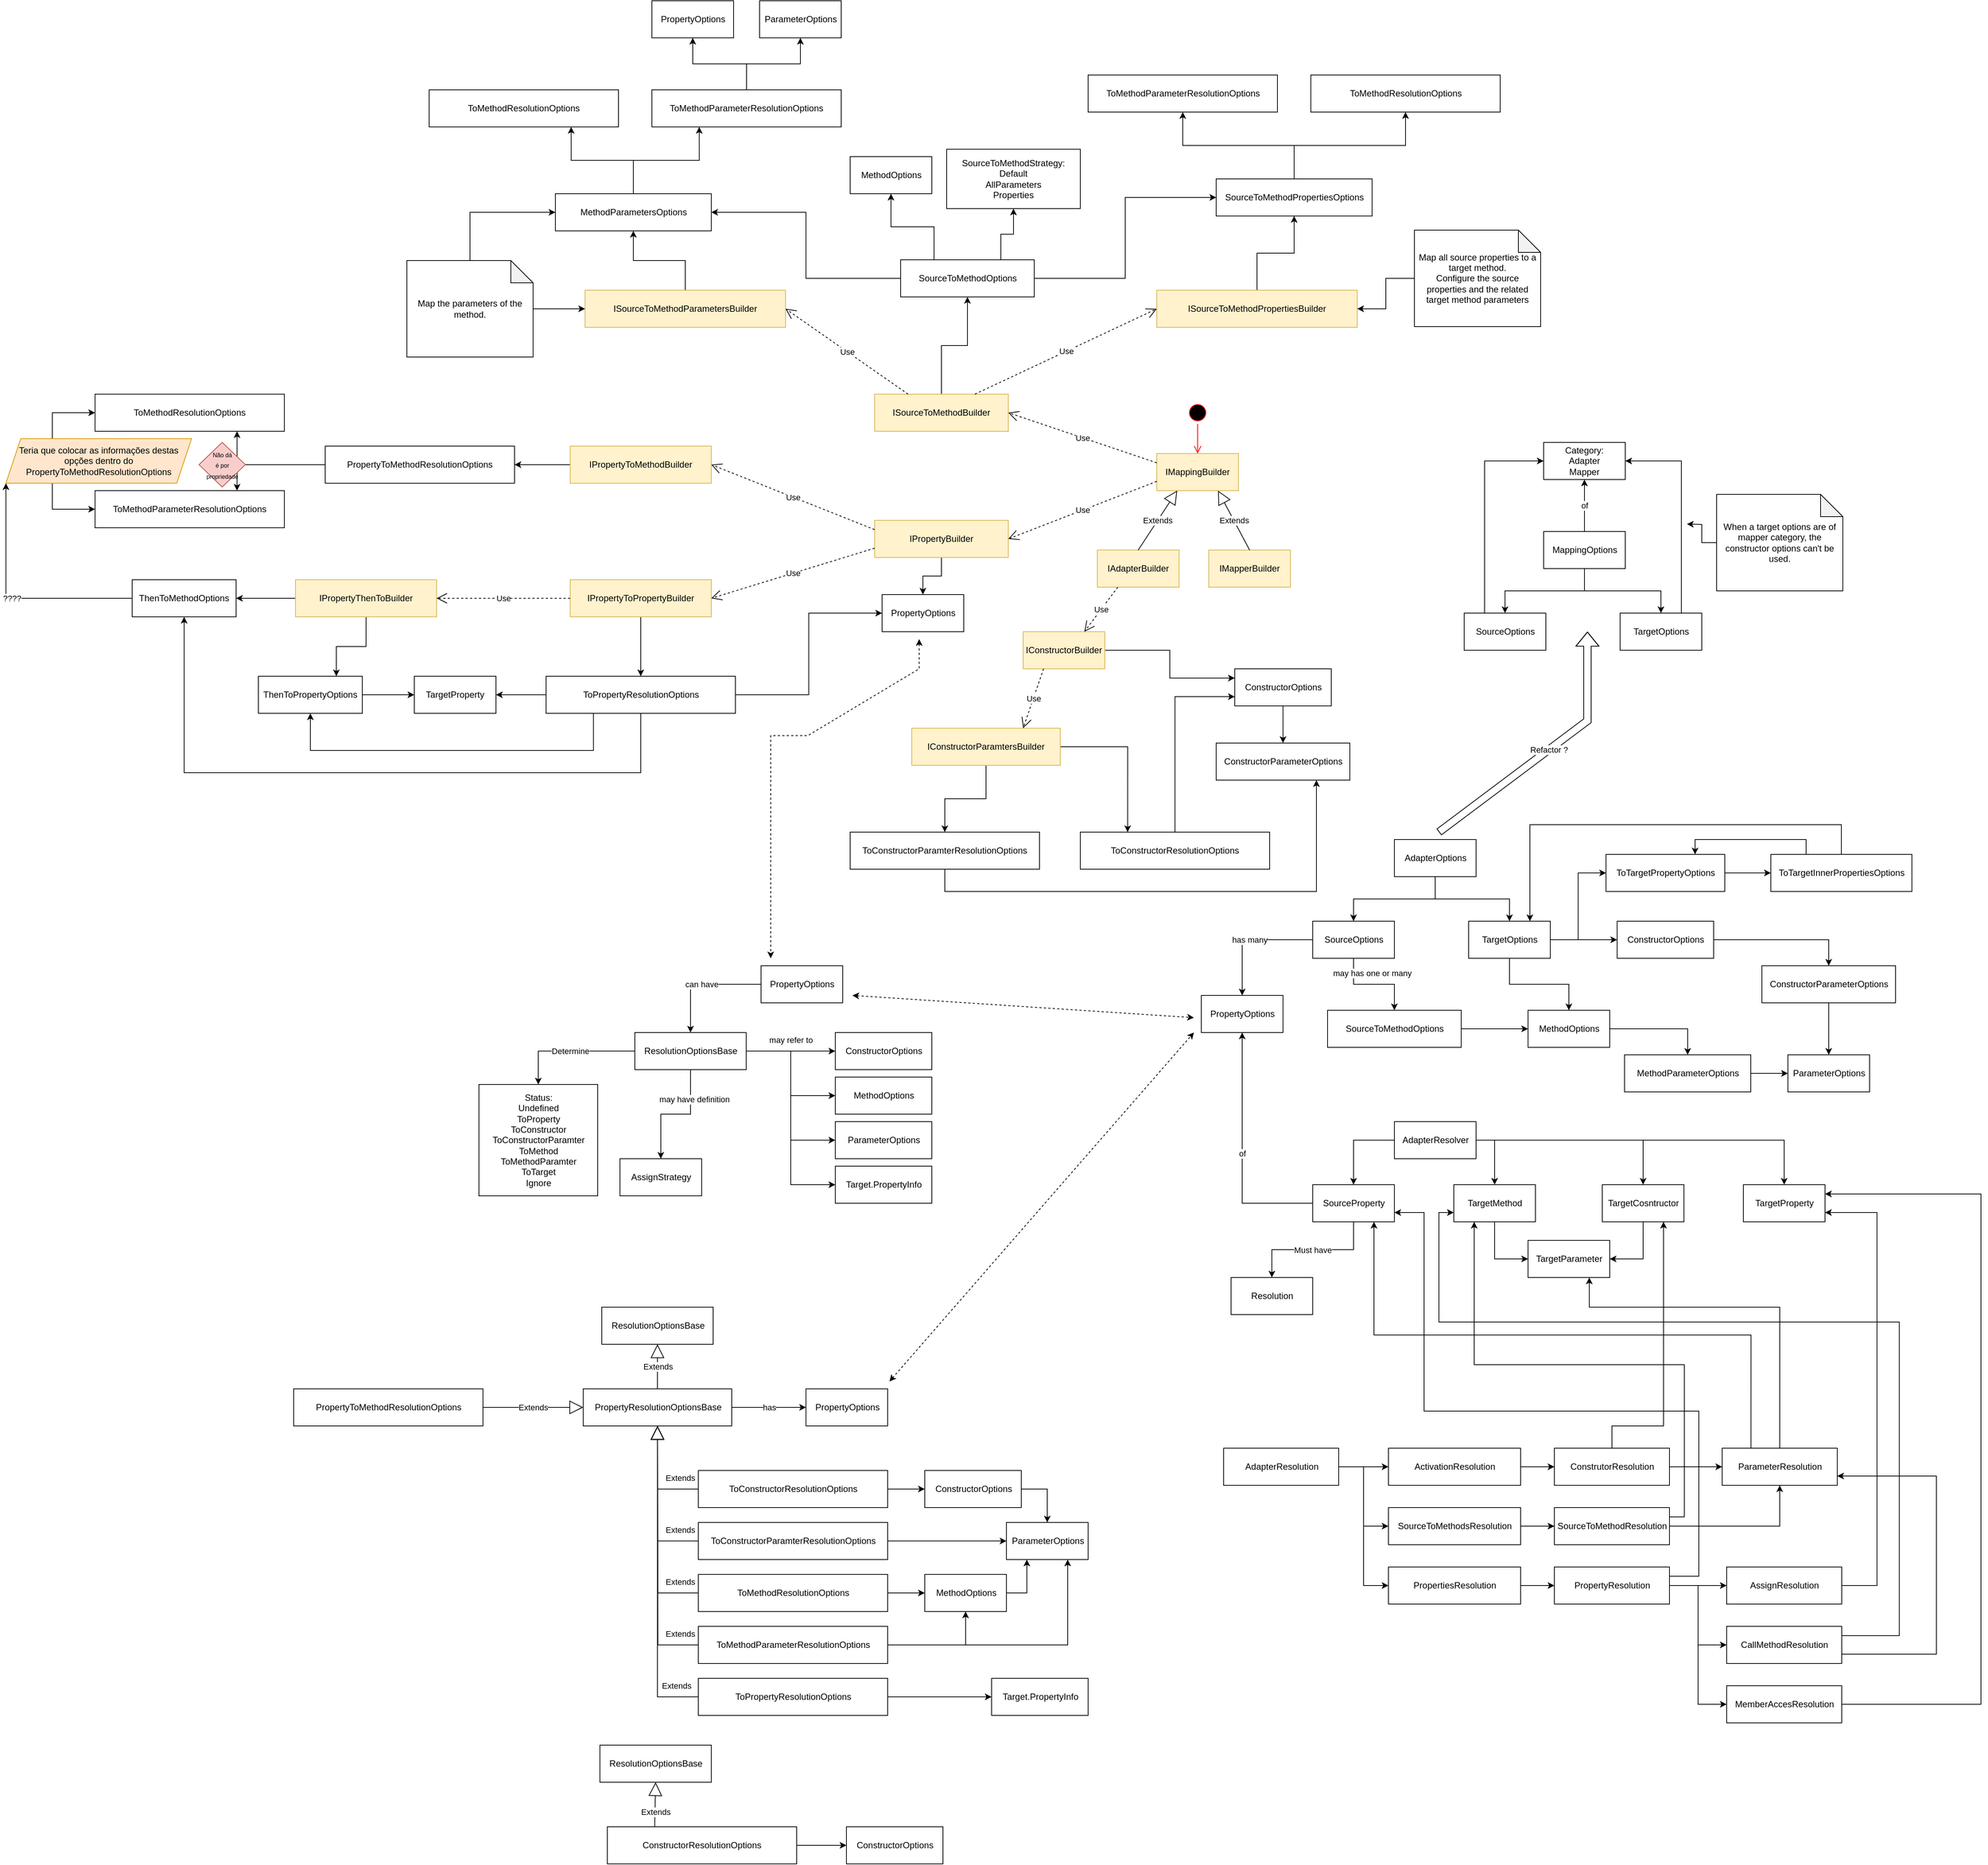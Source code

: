 <mxfile version="21.2.1" type="device">
  <diagram id="vq_wv0zzuL_Xbn3miVv_" name="Page-1">
    <mxGraphModel dx="3447" dy="2224" grid="1" gridSize="10" guides="1" tooltips="1" connect="1" arrows="1" fold="1" page="1" pageScale="1" pageWidth="827" pageHeight="1169" math="0" shadow="0">
      <root>
        <mxCell id="0" />
        <mxCell id="1" parent="0" />
        <mxCell id="pXdWZ2ubozuwfG-sVawZ-10" style="edgeStyle=orthogonalEdgeStyle;rounded=0;orthogonalLoop=1;jettySize=auto;html=1;entryX=0.5;entryY=0;entryDx=0;entryDy=0;" parent="1" source="pXdWZ2ubozuwfG-sVawZ-4" target="pXdWZ2ubozuwfG-sVawZ-8" edge="1">
          <mxGeometry relative="1" as="geometry" />
        </mxCell>
        <mxCell id="pXdWZ2ubozuwfG-sVawZ-11" style="edgeStyle=orthogonalEdgeStyle;rounded=0;orthogonalLoop=1;jettySize=auto;html=1;entryX=0.5;entryY=0;entryDx=0;entryDy=0;" parent="1" source="pXdWZ2ubozuwfG-sVawZ-4" target="pXdWZ2ubozuwfG-sVawZ-9" edge="1">
          <mxGeometry relative="1" as="geometry" />
        </mxCell>
        <mxCell id="pXdWZ2ubozuwfG-sVawZ-4" value="AdapterOptions" style="html=1;" parent="1" vertex="1">
          <mxGeometry x="320" y="70" width="110" height="50" as="geometry" />
        </mxCell>
        <mxCell id="pXdWZ2ubozuwfG-sVawZ-19" style="edgeStyle=orthogonalEdgeStyle;rounded=0;orthogonalLoop=1;jettySize=auto;html=1;entryX=0.5;entryY=0;entryDx=0;entryDy=0;" parent="1" source="pXdWZ2ubozuwfG-sVawZ-6" target="1iRqJwAMtjNGi-ZVY9wi-13" edge="1">
          <mxGeometry relative="1" as="geometry" />
        </mxCell>
        <mxCell id="pXdWZ2ubozuwfG-sVawZ-6" value="ConstructorOptions" style="html=1;" parent="1" vertex="1">
          <mxGeometry x="620" y="180" width="130" height="50" as="geometry" />
        </mxCell>
        <mxCell id="pXdWZ2ubozuwfG-sVawZ-16" style="edgeStyle=orthogonalEdgeStyle;rounded=0;orthogonalLoop=1;jettySize=auto;html=1;entryX=0;entryY=0.5;entryDx=0;entryDy=0;" parent="1" source="pXdWZ2ubozuwfG-sVawZ-7" target="pXdWZ2ubozuwfG-sVawZ-13" edge="1">
          <mxGeometry relative="1" as="geometry" />
        </mxCell>
        <mxCell id="pXdWZ2ubozuwfG-sVawZ-7" value="SourceToMethodOptions" style="html=1;" parent="1" vertex="1">
          <mxGeometry x="230" y="300" width="180" height="50" as="geometry" />
        </mxCell>
        <mxCell id="pXdWZ2ubozuwfG-sVawZ-15" value="may has one or many" style="edgeStyle=orthogonalEdgeStyle;rounded=0;orthogonalLoop=1;jettySize=auto;html=1;entryX=0.5;entryY=0;entryDx=0;entryDy=0;" parent="1" source="pXdWZ2ubozuwfG-sVawZ-8" target="pXdWZ2ubozuwfG-sVawZ-7" edge="1">
          <mxGeometry x="-0.04" y="15" relative="1" as="geometry">
            <mxPoint as="offset" />
          </mxGeometry>
        </mxCell>
        <mxCell id="pXdWZ2ubozuwfG-sVawZ-21" value="has many" style="edgeStyle=orthogonalEdgeStyle;rounded=0;orthogonalLoop=1;jettySize=auto;html=1;entryX=0.5;entryY=0;entryDx=0;entryDy=0;" parent="1" source="pXdWZ2ubozuwfG-sVawZ-8" target="pXdWZ2ubozuwfG-sVawZ-20" edge="1">
          <mxGeometry relative="1" as="geometry" />
        </mxCell>
        <mxCell id="pXdWZ2ubozuwfG-sVawZ-8" value="SourceOptions" style="html=1;" parent="1" vertex="1">
          <mxGeometry x="210" y="180" width="110" height="50" as="geometry" />
        </mxCell>
        <mxCell id="pXdWZ2ubozuwfG-sVawZ-12" style="edgeStyle=orthogonalEdgeStyle;rounded=0;orthogonalLoop=1;jettySize=auto;html=1;entryX=0;entryY=0.5;entryDx=0;entryDy=0;" parent="1" source="pXdWZ2ubozuwfG-sVawZ-9" target="pXdWZ2ubozuwfG-sVawZ-6" edge="1">
          <mxGeometry relative="1" as="geometry" />
        </mxCell>
        <mxCell id="pXdWZ2ubozuwfG-sVawZ-14" style="edgeStyle=orthogonalEdgeStyle;rounded=0;orthogonalLoop=1;jettySize=auto;html=1;entryX=0.5;entryY=0;entryDx=0;entryDy=0;" parent="1" source="pXdWZ2ubozuwfG-sVawZ-9" target="pXdWZ2ubozuwfG-sVawZ-13" edge="1">
          <mxGeometry relative="1" as="geometry" />
        </mxCell>
        <mxCell id="imAtHj-epaiyxMTncz5H-4" style="edgeStyle=orthogonalEdgeStyle;rounded=0;orthogonalLoop=1;jettySize=auto;html=1;entryX=0;entryY=0.5;entryDx=0;entryDy=0;" parent="1" source="pXdWZ2ubozuwfG-sVawZ-9" target="imAtHj-epaiyxMTncz5H-3" edge="1">
          <mxGeometry relative="1" as="geometry" />
        </mxCell>
        <mxCell id="pXdWZ2ubozuwfG-sVawZ-9" value="TargetOptions" style="html=1;" parent="1" vertex="1">
          <mxGeometry x="420" y="180" width="110" height="50" as="geometry" />
        </mxCell>
        <mxCell id="1iRqJwAMtjNGi-ZVY9wi-15" style="edgeStyle=orthogonalEdgeStyle;rounded=0;orthogonalLoop=1;jettySize=auto;html=1;entryX=0.5;entryY=0;entryDx=0;entryDy=0;" parent="1" source="pXdWZ2ubozuwfG-sVawZ-13" target="1iRqJwAMtjNGi-ZVY9wi-12" edge="1">
          <mxGeometry relative="1" as="geometry" />
        </mxCell>
        <mxCell id="pXdWZ2ubozuwfG-sVawZ-13" value="MethodOptions" style="html=1;" parent="1" vertex="1">
          <mxGeometry x="500" y="300" width="110" height="50" as="geometry" />
        </mxCell>
        <mxCell id="pXdWZ2ubozuwfG-sVawZ-17" value="ParameterOptions" style="html=1;" parent="1" vertex="1">
          <mxGeometry x="850" y="360" width="110" height="50" as="geometry" />
        </mxCell>
        <mxCell id="pXdWZ2ubozuwfG-sVawZ-20" value="PropertyOptions" style="html=1;" parent="1" vertex="1">
          <mxGeometry x="60" y="280" width="110" height="50" as="geometry" />
        </mxCell>
        <mxCell id="pXdWZ2ubozuwfG-sVawZ-28" style="edgeStyle=orthogonalEdgeStyle;rounded=0;orthogonalLoop=1;jettySize=auto;html=1;entryX=0.5;entryY=0;entryDx=0;entryDy=0;exitX=0;exitY=0.5;exitDx=0;exitDy=0;" parent="1" source="pXdWZ2ubozuwfG-sVawZ-22" target="pXdWZ2ubozuwfG-sVawZ-23" edge="1">
          <mxGeometry relative="1" as="geometry" />
        </mxCell>
        <mxCell id="pXdWZ2ubozuwfG-sVawZ-29" style="edgeStyle=orthogonalEdgeStyle;rounded=0;orthogonalLoop=1;jettySize=auto;html=1;entryX=0.5;entryY=0;entryDx=0;entryDy=0;exitX=1;exitY=0.5;exitDx=0;exitDy=0;" parent="1" source="pXdWZ2ubozuwfG-sVawZ-22" target="pXdWZ2ubozuwfG-sVawZ-24" edge="1">
          <mxGeometry relative="1" as="geometry" />
        </mxCell>
        <mxCell id="pXdWZ2ubozuwfG-sVawZ-31" style="edgeStyle=orthogonalEdgeStyle;rounded=0;orthogonalLoop=1;jettySize=auto;html=1;entryX=0.5;entryY=0;entryDx=0;entryDy=0;" parent="1" source="pXdWZ2ubozuwfG-sVawZ-22" target="pXdWZ2ubozuwfG-sVawZ-30" edge="1">
          <mxGeometry relative="1" as="geometry" />
        </mxCell>
        <mxCell id="_E89oEi2iaKVJXCi0WiM-9" style="edgeStyle=orthogonalEdgeStyle;rounded=0;orthogonalLoop=1;jettySize=auto;html=1;entryX=0.5;entryY=0;entryDx=0;entryDy=0;" edge="1" parent="1" source="pXdWZ2ubozuwfG-sVawZ-22" target="_E89oEi2iaKVJXCi0WiM-8">
          <mxGeometry relative="1" as="geometry" />
        </mxCell>
        <mxCell id="pXdWZ2ubozuwfG-sVawZ-22" value="AdapterResolver" style="html=1;" parent="1" vertex="1">
          <mxGeometry x="320" y="450" width="110" height="50" as="geometry" />
        </mxCell>
        <mxCell id="pXdWZ2ubozuwfG-sVawZ-25" value="of" style="edgeStyle=orthogonalEdgeStyle;rounded=0;orthogonalLoop=1;jettySize=auto;html=1;entryX=0.5;entryY=1;entryDx=0;entryDy=0;" parent="1" source="pXdWZ2ubozuwfG-sVawZ-23" target="pXdWZ2ubozuwfG-sVawZ-20" edge="1">
          <mxGeometry relative="1" as="geometry" />
        </mxCell>
        <mxCell id="pXdWZ2ubozuwfG-sVawZ-27" value="Must have" style="edgeStyle=orthogonalEdgeStyle;rounded=0;orthogonalLoop=1;jettySize=auto;html=1;entryX=0.5;entryY=0;entryDx=0;entryDy=0;exitX=0.5;exitY=1;exitDx=0;exitDy=0;" parent="1" source="pXdWZ2ubozuwfG-sVawZ-23" target="pXdWZ2ubozuwfG-sVawZ-26" edge="1">
          <mxGeometry relative="1" as="geometry" />
        </mxCell>
        <mxCell id="pXdWZ2ubozuwfG-sVawZ-23" value="SourceProperty" style="html=1;" parent="1" vertex="1">
          <mxGeometry x="210" y="535" width="110" height="50" as="geometry" />
        </mxCell>
        <mxCell id="_E89oEi2iaKVJXCi0WiM-12" style="edgeStyle=orthogonalEdgeStyle;rounded=0;orthogonalLoop=1;jettySize=auto;html=1;entryX=0;entryY=0.5;entryDx=0;entryDy=0;exitX=0.5;exitY=1;exitDx=0;exitDy=0;" edge="1" parent="1" source="pXdWZ2ubozuwfG-sVawZ-24" target="_E89oEi2iaKVJXCi0WiM-10">
          <mxGeometry relative="1" as="geometry" />
        </mxCell>
        <mxCell id="pXdWZ2ubozuwfG-sVawZ-24" value="TargetMethod" style="html=1;" parent="1" vertex="1">
          <mxGeometry x="400" y="535" width="110" height="50" as="geometry" />
        </mxCell>
        <mxCell id="pXdWZ2ubozuwfG-sVawZ-26" value="Resolution" style="html=1;" parent="1" vertex="1">
          <mxGeometry x="100" y="660" width="110" height="50" as="geometry" />
        </mxCell>
        <mxCell id="pXdWZ2ubozuwfG-sVawZ-30" value="TargetProperty" style="html=1;" parent="1" vertex="1">
          <mxGeometry x="790" y="535" width="110" height="50" as="geometry" />
        </mxCell>
        <mxCell id="RJ4JzEp8g_9LxDjNHYHR-3" value="can have" style="edgeStyle=orthogonalEdgeStyle;rounded=0;orthogonalLoop=1;jettySize=auto;html=1;entryX=0.5;entryY=0;entryDx=0;entryDy=0;" parent="1" source="RJ4JzEp8g_9LxDjNHYHR-1" target="RJ4JzEp8g_9LxDjNHYHR-2" edge="1">
          <mxGeometry relative="1" as="geometry" />
        </mxCell>
        <mxCell id="RJ4JzEp8g_9LxDjNHYHR-1" value="PropertyOptions" style="html=1;" parent="1" vertex="1">
          <mxGeometry x="-533" y="240" width="110" height="50" as="geometry" />
        </mxCell>
        <mxCell id="RJ4JzEp8g_9LxDjNHYHR-5" value="Determine" style="edgeStyle=orthogonalEdgeStyle;rounded=0;orthogonalLoop=1;jettySize=auto;html=1;entryX=0.5;entryY=0;entryDx=0;entryDy=0;" parent="1" source="RJ4JzEp8g_9LxDjNHYHR-2" target="RJ4JzEp8g_9LxDjNHYHR-4" edge="1">
          <mxGeometry relative="1" as="geometry" />
        </mxCell>
        <mxCell id="RJ4JzEp8g_9LxDjNHYHR-8" value="may have definition" style="edgeStyle=orthogonalEdgeStyle;rounded=0;orthogonalLoop=1;jettySize=auto;html=1;entryX=0.5;entryY=0;entryDx=0;entryDy=0;" parent="1" source="RJ4JzEp8g_9LxDjNHYHR-2" target="RJ4JzEp8g_9LxDjNHYHR-7" edge="1">
          <mxGeometry x="-0.5" y="5" relative="1" as="geometry">
            <mxPoint as="offset" />
          </mxGeometry>
        </mxCell>
        <mxCell id="RJ4JzEp8g_9LxDjNHYHR-16" value="may refer to" style="edgeStyle=orthogonalEdgeStyle;rounded=0;orthogonalLoop=1;jettySize=auto;html=1;entryX=0;entryY=0.5;entryDx=0;entryDy=0;" parent="1" source="RJ4JzEp8g_9LxDjNHYHR-2" target="RJ4JzEp8g_9LxDjNHYHR-10" edge="1">
          <mxGeometry y="15" relative="1" as="geometry">
            <mxPoint as="offset" />
          </mxGeometry>
        </mxCell>
        <mxCell id="RJ4JzEp8g_9LxDjNHYHR-17" style="edgeStyle=orthogonalEdgeStyle;rounded=0;orthogonalLoop=1;jettySize=auto;html=1;entryX=0;entryY=0.5;entryDx=0;entryDy=0;" parent="1" source="RJ4JzEp8g_9LxDjNHYHR-2" target="RJ4JzEp8g_9LxDjNHYHR-13" edge="1">
          <mxGeometry relative="1" as="geometry" />
        </mxCell>
        <mxCell id="RJ4JzEp8g_9LxDjNHYHR-18" style="edgeStyle=orthogonalEdgeStyle;rounded=0;orthogonalLoop=1;jettySize=auto;html=1;entryX=0;entryY=0.5;entryDx=0;entryDy=0;" parent="1" source="RJ4JzEp8g_9LxDjNHYHR-2" target="RJ4JzEp8g_9LxDjNHYHR-14" edge="1">
          <mxGeometry relative="1" as="geometry" />
        </mxCell>
        <mxCell id="RJ4JzEp8g_9LxDjNHYHR-20" style="edgeStyle=orthogonalEdgeStyle;rounded=0;orthogonalLoop=1;jettySize=auto;html=1;entryX=0;entryY=0.5;entryDx=0;entryDy=0;" parent="1" source="RJ4JzEp8g_9LxDjNHYHR-2" target="RJ4JzEp8g_9LxDjNHYHR-19" edge="1">
          <mxGeometry relative="1" as="geometry" />
        </mxCell>
        <mxCell id="RJ4JzEp8g_9LxDjNHYHR-2" value="ResolutionOptionsBase" style="html=1;" parent="1" vertex="1">
          <mxGeometry x="-703" y="330" width="150" height="50" as="geometry" />
        </mxCell>
        <mxCell id="RJ4JzEp8g_9LxDjNHYHR-4" value="Status:&lt;br&gt;Undefined&lt;br&gt;ToProperty&lt;br&gt;ToConstructor&lt;br&gt;ToConstructorParamter&lt;br&gt;ToMethod&lt;br&gt;ToMethodParamter&lt;br&gt;ToTarget&lt;br&gt;Ignore" style="html=1;" parent="1" vertex="1">
          <mxGeometry x="-913" y="400" width="160" height="150" as="geometry" />
        </mxCell>
        <mxCell id="RJ4JzEp8g_9LxDjNHYHR-7" value="AssignStrategy" style="html=1;" parent="1" vertex="1">
          <mxGeometry x="-723" y="500" width="110" height="50" as="geometry" />
        </mxCell>
        <mxCell id="RJ4JzEp8g_9LxDjNHYHR-10" value="ConstructorOptions" style="html=1;" parent="1" vertex="1">
          <mxGeometry x="-433" y="330" width="130" height="50" as="geometry" />
        </mxCell>
        <mxCell id="RJ4JzEp8g_9LxDjNHYHR-13" value="MethodOptions" style="html=1;" parent="1" vertex="1">
          <mxGeometry x="-433" y="390" width="130" height="50" as="geometry" />
        </mxCell>
        <mxCell id="RJ4JzEp8g_9LxDjNHYHR-14" value="ParameterOptions" style="html=1;" parent="1" vertex="1">
          <mxGeometry x="-433" y="450" width="130" height="50" as="geometry" />
        </mxCell>
        <mxCell id="RJ4JzEp8g_9LxDjNHYHR-19" value="Target.PropertyInfo" style="html=1;" parent="1" vertex="1">
          <mxGeometry x="-433" y="510" width="130" height="50" as="geometry" />
        </mxCell>
        <mxCell id="4p3TJnHMyskBEbKvYMfw-4" value="of" style="edgeStyle=orthogonalEdgeStyle;rounded=0;orthogonalLoop=1;jettySize=auto;html=1;entryX=0.5;entryY=1;entryDx=0;entryDy=0;" parent="1" source="4p3TJnHMyskBEbKvYMfw-1" target="4p3TJnHMyskBEbKvYMfw-3" edge="1">
          <mxGeometry relative="1" as="geometry" />
        </mxCell>
        <mxCell id="4p3TJnHMyskBEbKvYMfw-7" style="edgeStyle=orthogonalEdgeStyle;rounded=0;orthogonalLoop=1;jettySize=auto;html=1;entryX=0.5;entryY=0;entryDx=0;entryDy=0;" parent="1" source="4p3TJnHMyskBEbKvYMfw-1" target="4p3TJnHMyskBEbKvYMfw-5" edge="1">
          <mxGeometry relative="1" as="geometry" />
        </mxCell>
        <mxCell id="4p3TJnHMyskBEbKvYMfw-8" style="edgeStyle=orthogonalEdgeStyle;rounded=0;orthogonalLoop=1;jettySize=auto;html=1;entryX=0.5;entryY=0;entryDx=0;entryDy=0;" parent="1" source="4p3TJnHMyskBEbKvYMfw-1" target="4p3TJnHMyskBEbKvYMfw-6" edge="1">
          <mxGeometry relative="1" as="geometry" />
        </mxCell>
        <mxCell id="4p3TJnHMyskBEbKvYMfw-1" value="MappingOptions" style="html=1;" parent="1" vertex="1">
          <mxGeometry x="521" y="-345" width="110" height="50" as="geometry" />
        </mxCell>
        <mxCell id="4p3TJnHMyskBEbKvYMfw-3" value="Category:&lt;br&gt;Adapter&lt;br&gt;Mapper" style="html=1;whiteSpace=wrap;" parent="1" vertex="1">
          <mxGeometry x="521" y="-465" width="110" height="50" as="geometry" />
        </mxCell>
        <mxCell id="4p3TJnHMyskBEbKvYMfw-11" style="edgeStyle=orthogonalEdgeStyle;rounded=0;orthogonalLoop=1;jettySize=auto;html=1;entryX=0;entryY=0.5;entryDx=0;entryDy=0;exitX=0.25;exitY=0;exitDx=0;exitDy=0;" parent="1" source="4p3TJnHMyskBEbKvYMfw-5" target="4p3TJnHMyskBEbKvYMfw-3" edge="1">
          <mxGeometry relative="1" as="geometry" />
        </mxCell>
        <mxCell id="4p3TJnHMyskBEbKvYMfw-5" value="SourceOptions" style="html=1;" parent="1" vertex="1">
          <mxGeometry x="414" y="-235" width="110" height="50" as="geometry" />
        </mxCell>
        <mxCell id="4p3TJnHMyskBEbKvYMfw-12" style="edgeStyle=orthogonalEdgeStyle;rounded=0;orthogonalLoop=1;jettySize=auto;html=1;entryX=1;entryY=0.5;entryDx=0;entryDy=0;exitX=0.75;exitY=0;exitDx=0;exitDy=0;" parent="1" source="4p3TJnHMyskBEbKvYMfw-6" target="4p3TJnHMyskBEbKvYMfw-3" edge="1">
          <mxGeometry relative="1" as="geometry" />
        </mxCell>
        <mxCell id="4p3TJnHMyskBEbKvYMfw-6" value="TargetOptions" style="html=1;" parent="1" vertex="1">
          <mxGeometry x="624" y="-235" width="110" height="50" as="geometry" />
        </mxCell>
        <mxCell id="4p3TJnHMyskBEbKvYMfw-10" value="Refactor ?" style="shape=flexArrow;endArrow=classic;html=1;rounded=0;" parent="1" edge="1">
          <mxGeometry width="50" height="50" relative="1" as="geometry">
            <mxPoint x="380" y="60" as="sourcePoint" />
            <mxPoint x="580" y="-210" as="targetPoint" />
            <Array as="points">
              <mxPoint x="580" y="-90" />
            </Array>
          </mxGeometry>
        </mxCell>
        <mxCell id="4p3TJnHMyskBEbKvYMfw-14" style="edgeStyle=orthogonalEdgeStyle;rounded=0;orthogonalLoop=1;jettySize=auto;html=1;" parent="1" source="4p3TJnHMyskBEbKvYMfw-13" edge="1">
          <mxGeometry relative="1" as="geometry">
            <mxPoint x="714" y="-355" as="targetPoint" />
          </mxGeometry>
        </mxCell>
        <mxCell id="4p3TJnHMyskBEbKvYMfw-13" value="When a target options are of mapper category, the constructor options can&#39;t be used." style="shape=note;whiteSpace=wrap;html=1;backgroundOutline=1;darkOpacity=0.05;" parent="1" vertex="1">
          <mxGeometry x="754" y="-395" width="170" height="130" as="geometry" />
        </mxCell>
        <mxCell id="4p3TJnHMyskBEbKvYMfw-15" value="IMappingBuilder" style="html=1;whiteSpace=wrap;fillColor=#fff2cc;strokeColor=#d6b656;" parent="1" vertex="1">
          <mxGeometry y="-450" width="110" height="50" as="geometry" />
        </mxCell>
        <mxCell id="4p3TJnHMyskBEbKvYMfw-17" value="IAdapterBuilder" style="html=1;whiteSpace=wrap;fillColor=#fff2cc;strokeColor=#d6b656;" parent="1" vertex="1">
          <mxGeometry x="-80" y="-320" width="110" height="50" as="geometry" />
        </mxCell>
        <mxCell id="4p3TJnHMyskBEbKvYMfw-18" value="IMapperBuilder" style="html=1;whiteSpace=wrap;fillColor=#fff2cc;strokeColor=#d6b656;" parent="1" vertex="1">
          <mxGeometry x="70" y="-320" width="110" height="50" as="geometry" />
        </mxCell>
        <mxCell id="4p3TJnHMyskBEbKvYMfw-19" value="Extends" style="endArrow=block;endSize=16;endFill=0;html=1;rounded=0;entryX=0.25;entryY=1;entryDx=0;entryDy=0;exitX=0.5;exitY=0;exitDx=0;exitDy=0;" parent="1" source="4p3TJnHMyskBEbKvYMfw-17" target="4p3TJnHMyskBEbKvYMfw-15" edge="1">
          <mxGeometry width="160" relative="1" as="geometry">
            <mxPoint x="-40" y="-370" as="sourcePoint" />
            <mxPoint x="120" y="-370" as="targetPoint" />
          </mxGeometry>
        </mxCell>
        <mxCell id="4p3TJnHMyskBEbKvYMfw-20" value="Extends" style="endArrow=block;endSize=16;endFill=0;html=1;rounded=0;entryX=0.75;entryY=1;entryDx=0;entryDy=0;exitX=0.5;exitY=0;exitDx=0;exitDy=0;" parent="1" source="4p3TJnHMyskBEbKvYMfw-18" target="4p3TJnHMyskBEbKvYMfw-15" edge="1">
          <mxGeometry width="160" relative="1" as="geometry">
            <mxPoint x="-15" y="-330" as="sourcePoint" />
            <mxPoint x="38" y="-390" as="targetPoint" />
          </mxGeometry>
        </mxCell>
        <mxCell id="1iRqJwAMtjNGi-ZVY9wi-11" style="edgeStyle=orthogonalEdgeStyle;rounded=0;orthogonalLoop=1;jettySize=auto;html=1;entryX=0;entryY=0.25;entryDx=0;entryDy=0;" parent="1" source="4p3TJnHMyskBEbKvYMfw-21" target="1iRqJwAMtjNGi-ZVY9wi-10" edge="1">
          <mxGeometry relative="1" as="geometry" />
        </mxCell>
        <mxCell id="4p3TJnHMyskBEbKvYMfw-21" value="IConstructorBuilder" style="html=1;whiteSpace=wrap;fillColor=#fff2cc;strokeColor=#d6b656;" parent="1" vertex="1">
          <mxGeometry x="-180" y="-210" width="110" height="50" as="geometry" />
        </mxCell>
        <mxCell id="4p3TJnHMyskBEbKvYMfw-22" value="Use" style="endArrow=open;endSize=12;dashed=1;html=1;rounded=0;exitX=0.25;exitY=1;exitDx=0;exitDy=0;entryX=0.75;entryY=0;entryDx=0;entryDy=0;" parent="1" source="4p3TJnHMyskBEbKvYMfw-17" target="4p3TJnHMyskBEbKvYMfw-21" edge="1">
          <mxGeometry width="160" relative="1" as="geometry">
            <mxPoint x="-90" y="-180" as="sourcePoint" />
            <mxPoint x="70" y="-180" as="targetPoint" />
          </mxGeometry>
        </mxCell>
        <mxCell id="4p3TJnHMyskBEbKvYMfw-36" style="edgeStyle=orthogonalEdgeStyle;rounded=0;orthogonalLoop=1;jettySize=auto;html=1;entryX=0.5;entryY=1;entryDx=0;entryDy=0;" parent="1" source="4p3TJnHMyskBEbKvYMfw-23" target="4p3TJnHMyskBEbKvYMfw-35" edge="1">
          <mxGeometry relative="1" as="geometry" />
        </mxCell>
        <mxCell id="4p3TJnHMyskBEbKvYMfw-23" value="ISourceToMethodBuilder" style="html=1;whiteSpace=wrap;fillColor=#fff2cc;strokeColor=#d6b656;" parent="1" vertex="1">
          <mxGeometry x="-380" y="-530" width="180" height="50" as="geometry" />
        </mxCell>
        <mxCell id="4p3TJnHMyskBEbKvYMfw-34" style="edgeStyle=orthogonalEdgeStyle;rounded=0;orthogonalLoop=1;jettySize=auto;html=1;entryX=0.5;entryY=0;entryDx=0;entryDy=0;" parent="1" source="4p3TJnHMyskBEbKvYMfw-24" target="4p3TJnHMyskBEbKvYMfw-33" edge="1">
          <mxGeometry relative="1" as="geometry" />
        </mxCell>
        <mxCell id="4p3TJnHMyskBEbKvYMfw-24" value="IPropertyBuilder" style="html=1;whiteSpace=wrap;fillColor=#fff2cc;strokeColor=#d6b656;" parent="1" vertex="1">
          <mxGeometry x="-380" y="-360" width="180" height="50" as="geometry" />
        </mxCell>
        <mxCell id="4p3TJnHMyskBEbKvYMfw-25" value="Use" style="endArrow=open;endSize=12;dashed=1;html=1;rounded=0;exitX=0;exitY=0.25;exitDx=0;exitDy=0;entryX=1;entryY=0.5;entryDx=0;entryDy=0;" parent="1" source="4p3TJnHMyskBEbKvYMfw-15" target="4p3TJnHMyskBEbKvYMfw-23" edge="1">
          <mxGeometry width="160" relative="1" as="geometry">
            <mxPoint x="-65" y="-460" as="sourcePoint" />
            <mxPoint x="-110" y="-400" as="targetPoint" />
          </mxGeometry>
        </mxCell>
        <mxCell id="4p3TJnHMyskBEbKvYMfw-26" value="Use" style="endArrow=open;endSize=12;dashed=1;html=1;rounded=0;exitX=0;exitY=0.75;exitDx=0;exitDy=0;entryX=1;entryY=0.5;entryDx=0;entryDy=0;" parent="1" source="4p3TJnHMyskBEbKvYMfw-15" target="4p3TJnHMyskBEbKvYMfw-24" edge="1">
          <mxGeometry width="160" relative="1" as="geometry">
            <mxPoint x="10" y="-427" as="sourcePoint" />
            <mxPoint x="-180" y="-445" as="targetPoint" />
          </mxGeometry>
        </mxCell>
        <mxCell id="wlzRSaJoVuHa8XaDKaRu-43" style="edgeStyle=orthogonalEdgeStyle;rounded=0;orthogonalLoop=1;jettySize=auto;html=1;entryX=0.5;entryY=0;entryDx=0;entryDy=0;" parent="1" source="4p3TJnHMyskBEbKvYMfw-27" target="wlzRSaJoVuHa8XaDKaRu-42" edge="1">
          <mxGeometry relative="1" as="geometry" />
        </mxCell>
        <mxCell id="4p3TJnHMyskBEbKvYMfw-27" value="IPropertyToPropertyBuilder" style="html=1;whiteSpace=wrap;fillColor=#fff2cc;strokeColor=#d6b656;" parent="1" vertex="1">
          <mxGeometry x="-790" y="-280" width="190" height="50" as="geometry" />
        </mxCell>
        <mxCell id="wlzRSaJoVuHa8XaDKaRu-36" style="edgeStyle=orthogonalEdgeStyle;rounded=0;orthogonalLoop=1;jettySize=auto;html=1;entryX=1;entryY=0.5;entryDx=0;entryDy=0;" parent="1" source="4p3TJnHMyskBEbKvYMfw-28" target="wlzRSaJoVuHa8XaDKaRu-35" edge="1">
          <mxGeometry relative="1" as="geometry" />
        </mxCell>
        <mxCell id="4p3TJnHMyskBEbKvYMfw-28" value="IPropertyToMethodBuilder" style="html=1;whiteSpace=wrap;fillColor=#fff2cc;strokeColor=#d6b656;" parent="1" vertex="1">
          <mxGeometry x="-790" y="-460" width="190" height="50" as="geometry" />
        </mxCell>
        <mxCell id="wlzRSaJoVuHa8XaDKaRu-49" style="edgeStyle=orthogonalEdgeStyle;rounded=0;orthogonalLoop=1;jettySize=auto;html=1;entryX=0.75;entryY=0;entryDx=0;entryDy=0;" parent="1" source="4p3TJnHMyskBEbKvYMfw-29" target="wlzRSaJoVuHa8XaDKaRu-48" edge="1">
          <mxGeometry relative="1" as="geometry" />
        </mxCell>
        <mxCell id="wlzRSaJoVuHa8XaDKaRu-52" style="edgeStyle=orthogonalEdgeStyle;rounded=0;orthogonalLoop=1;jettySize=auto;html=1;entryX=1;entryY=0.5;entryDx=0;entryDy=0;" parent="1" source="4p3TJnHMyskBEbKvYMfw-29" target="wlzRSaJoVuHa8XaDKaRu-51" edge="1">
          <mxGeometry relative="1" as="geometry" />
        </mxCell>
        <mxCell id="4p3TJnHMyskBEbKvYMfw-29" value="IPropertyThenToBuilder" style="html=1;whiteSpace=wrap;fillColor=#fff2cc;strokeColor=#d6b656;" parent="1" vertex="1">
          <mxGeometry x="-1160" y="-280" width="190" height="50" as="geometry" />
        </mxCell>
        <mxCell id="4p3TJnHMyskBEbKvYMfw-30" value="Use" style="endArrow=open;endSize=12;dashed=1;html=1;rounded=0;entryX=1;entryY=0.5;entryDx=0;entryDy=0;exitX=0;exitY=0.75;exitDx=0;exitDy=0;" parent="1" source="4p3TJnHMyskBEbKvYMfw-24" target="4p3TJnHMyskBEbKvYMfw-27" edge="1">
          <mxGeometry width="160" relative="1" as="geometry">
            <mxPoint x="-490" y="-300" as="sourcePoint" />
            <mxPoint x="-480" y="-330" as="targetPoint" />
          </mxGeometry>
        </mxCell>
        <mxCell id="4p3TJnHMyskBEbKvYMfw-31" value="Use" style="endArrow=open;endSize=12;dashed=1;html=1;rounded=0;exitX=0;exitY=0.25;exitDx=0;exitDy=0;entryX=1;entryY=0.5;entryDx=0;entryDy=0;" parent="1" source="4p3TJnHMyskBEbKvYMfw-24" target="4p3TJnHMyskBEbKvYMfw-28" edge="1">
          <mxGeometry width="160" relative="1" as="geometry">
            <mxPoint x="-370" y="-337" as="sourcePoint" />
            <mxPoint x="-480" y="-345" as="targetPoint" />
          </mxGeometry>
        </mxCell>
        <mxCell id="4p3TJnHMyskBEbKvYMfw-32" value="Use" style="endArrow=open;endSize=12;dashed=1;html=1;rounded=0;entryX=1;entryY=0.5;entryDx=0;entryDy=0;exitX=0;exitY=0.5;exitDx=0;exitDy=0;" parent="1" source="4p3TJnHMyskBEbKvYMfw-27" target="4p3TJnHMyskBEbKvYMfw-29" edge="1">
          <mxGeometry width="160" relative="1" as="geometry">
            <mxPoint x="-490" y="-330" as="sourcePoint" />
            <mxPoint x="-480" y="-275" as="targetPoint" />
          </mxGeometry>
        </mxCell>
        <mxCell id="4p3TJnHMyskBEbKvYMfw-33" value="PropertyOptions" style="html=1;" parent="1" vertex="1">
          <mxGeometry x="-370" y="-260" width="110" height="50" as="geometry" />
        </mxCell>
        <mxCell id="wlzRSaJoVuHa8XaDKaRu-8" style="edgeStyle=orthogonalEdgeStyle;rounded=0;orthogonalLoop=1;jettySize=auto;html=1;entryX=0.5;entryY=1;entryDx=0;entryDy=0;exitX=0.75;exitY=0;exitDx=0;exitDy=0;" parent="1" source="4p3TJnHMyskBEbKvYMfw-35" target="wlzRSaJoVuHa8XaDKaRu-7" edge="1">
          <mxGeometry relative="1" as="geometry" />
        </mxCell>
        <mxCell id="wlzRSaJoVuHa8XaDKaRu-16" style="edgeStyle=orthogonalEdgeStyle;rounded=0;orthogonalLoop=1;jettySize=auto;html=1;entryX=0.5;entryY=1;entryDx=0;entryDy=0;exitX=0.25;exitY=0;exitDx=0;exitDy=0;" parent="1" source="4p3TJnHMyskBEbKvYMfw-35" target="wlzRSaJoVuHa8XaDKaRu-15" edge="1">
          <mxGeometry relative="1" as="geometry" />
        </mxCell>
        <mxCell id="wlzRSaJoVuHa8XaDKaRu-24" style="edgeStyle=orthogonalEdgeStyle;rounded=0;orthogonalLoop=1;jettySize=auto;html=1;entryX=1;entryY=0.5;entryDx=0;entryDy=0;" parent="1" source="4p3TJnHMyskBEbKvYMfw-35" target="wlzRSaJoVuHa8XaDKaRu-11" edge="1">
          <mxGeometry relative="1" as="geometry" />
        </mxCell>
        <mxCell id="wlzRSaJoVuHa8XaDKaRu-25" style="edgeStyle=orthogonalEdgeStyle;rounded=0;orthogonalLoop=1;jettySize=auto;html=1;exitX=1;exitY=0.5;exitDx=0;exitDy=0;entryX=0;entryY=0.5;entryDx=0;entryDy=0;" parent="1" source="4p3TJnHMyskBEbKvYMfw-35" target="wlzRSaJoVuHa8XaDKaRu-9" edge="1">
          <mxGeometry relative="1" as="geometry" />
        </mxCell>
        <mxCell id="4p3TJnHMyskBEbKvYMfw-35" value="SourceToMethodOptions" style="html=1;" parent="1" vertex="1">
          <mxGeometry x="-345" y="-711" width="180" height="50" as="geometry" />
        </mxCell>
        <mxCell id="4p3TJnHMyskBEbKvYMfw-51" value="has" style="edgeStyle=orthogonalEdgeStyle;rounded=0;orthogonalLoop=1;jettySize=auto;html=1;entryX=0;entryY=0.5;entryDx=0;entryDy=0;" parent="1" source="4p3TJnHMyskBEbKvYMfw-37" target="4p3TJnHMyskBEbKvYMfw-47" edge="1">
          <mxGeometry relative="1" as="geometry" />
        </mxCell>
        <mxCell id="4p3TJnHMyskBEbKvYMfw-37" value="PropertyResolutionOptionsBase" style="html=1;" parent="1" vertex="1">
          <mxGeometry x="-772.5" y="810" width="200" height="50" as="geometry" />
        </mxCell>
        <mxCell id="4p3TJnHMyskBEbKvYMfw-54" style="edgeStyle=orthogonalEdgeStyle;rounded=0;orthogonalLoop=1;jettySize=auto;html=1;entryX=0;entryY=0.5;entryDx=0;entryDy=0;" parent="1" source="4p3TJnHMyskBEbKvYMfw-38" target="4p3TJnHMyskBEbKvYMfw-52" edge="1">
          <mxGeometry relative="1" as="geometry" />
        </mxCell>
        <mxCell id="4p3TJnHMyskBEbKvYMfw-38" value="ToConstructorResolutionOptions" style="html=1;whiteSpace=wrap;" parent="1" vertex="1">
          <mxGeometry x="-617.5" y="920" width="255" height="50" as="geometry" />
        </mxCell>
        <mxCell id="4p3TJnHMyskBEbKvYMfw-39" value="Extends" style="endArrow=block;endSize=16;endFill=0;html=1;rounded=0;entryX=0.5;entryY=1;entryDx=0;entryDy=0;exitX=0;exitY=0.5;exitDx=0;exitDy=0;edgeStyle=orthogonalEdgeStyle;" parent="1" source="4p3TJnHMyskBEbKvYMfw-38" target="4p3TJnHMyskBEbKvYMfw-37" edge="1">
          <mxGeometry x="-0.643" y="-15" width="160" relative="1" as="geometry">
            <mxPoint x="-632.5" y="890" as="sourcePoint" />
            <mxPoint x="-172.5" y="850" as="targetPoint" />
            <mxPoint as="offset" />
          </mxGeometry>
        </mxCell>
        <mxCell id="4p3TJnHMyskBEbKvYMfw-60" style="edgeStyle=orthogonalEdgeStyle;rounded=0;orthogonalLoop=1;jettySize=auto;html=1;entryX=0.75;entryY=1;entryDx=0;entryDy=0;" parent="1" source="4p3TJnHMyskBEbKvYMfw-40" target="4p3TJnHMyskBEbKvYMfw-53" edge="1">
          <mxGeometry relative="1" as="geometry" />
        </mxCell>
        <mxCell id="4p3TJnHMyskBEbKvYMfw-61" style="edgeStyle=orthogonalEdgeStyle;rounded=0;orthogonalLoop=1;jettySize=auto;html=1;entryX=0.5;entryY=1;entryDx=0;entryDy=0;" parent="1" source="4p3TJnHMyskBEbKvYMfw-40" target="4p3TJnHMyskBEbKvYMfw-57" edge="1">
          <mxGeometry relative="1" as="geometry" />
        </mxCell>
        <mxCell id="4p3TJnHMyskBEbKvYMfw-40" value="ToMethodParameterResolutionOptions" style="html=1;whiteSpace=wrap;" parent="1" vertex="1">
          <mxGeometry x="-617.5" y="1130" width="255" height="50" as="geometry" />
        </mxCell>
        <mxCell id="4p3TJnHMyskBEbKvYMfw-56" style="edgeStyle=orthogonalEdgeStyle;rounded=0;orthogonalLoop=1;jettySize=auto;html=1;entryX=0;entryY=0.5;entryDx=0;entryDy=0;" parent="1" source="4p3TJnHMyskBEbKvYMfw-41" target="4p3TJnHMyskBEbKvYMfw-53" edge="1">
          <mxGeometry relative="1" as="geometry" />
        </mxCell>
        <mxCell id="4p3TJnHMyskBEbKvYMfw-41" value="ToConstructorParamterResolutionOptions" style="html=1;whiteSpace=wrap;" parent="1" vertex="1">
          <mxGeometry x="-617.5" y="990" width="255" height="50" as="geometry" />
        </mxCell>
        <mxCell id="4p3TJnHMyskBEbKvYMfw-42" value="Extends" style="endArrow=block;endSize=16;endFill=0;html=1;rounded=0;entryX=0.5;entryY=1;entryDx=0;entryDy=0;exitX=0;exitY=0.5;exitDx=0;exitDy=0;edgeStyle=orthogonalEdgeStyle;" parent="1" source="4p3TJnHMyskBEbKvYMfw-41" target="4p3TJnHMyskBEbKvYMfw-37" edge="1">
          <mxGeometry x="-0.762" y="-15" width="160" relative="1" as="geometry">
            <mxPoint x="-607.5" y="955" as="sourcePoint" />
            <mxPoint x="-662.5" y="870" as="targetPoint" />
            <mxPoint as="offset" />
          </mxGeometry>
        </mxCell>
        <mxCell id="4p3TJnHMyskBEbKvYMfw-58" style="edgeStyle=orthogonalEdgeStyle;rounded=0;orthogonalLoop=1;jettySize=auto;html=1;entryX=0;entryY=0.5;entryDx=0;entryDy=0;" parent="1" source="4p3TJnHMyskBEbKvYMfw-44" target="4p3TJnHMyskBEbKvYMfw-57" edge="1">
          <mxGeometry relative="1" as="geometry" />
        </mxCell>
        <mxCell id="4p3TJnHMyskBEbKvYMfw-44" value="ToMethodResolutionOptions" style="html=1;whiteSpace=wrap;" parent="1" vertex="1">
          <mxGeometry x="-617.5" y="1060" width="255" height="50" as="geometry" />
        </mxCell>
        <mxCell id="4p3TJnHMyskBEbKvYMfw-45" value="Extends" style="endArrow=block;endSize=16;endFill=0;html=1;rounded=0;exitX=0;exitY=0.5;exitDx=0;exitDy=0;edgeStyle=orthogonalEdgeStyle;" parent="1" source="4p3TJnHMyskBEbKvYMfw-44" edge="1">
          <mxGeometry x="-0.821" y="-15" width="160" relative="1" as="geometry">
            <mxPoint x="-607.5" y="1025" as="sourcePoint" />
            <mxPoint x="-672.5" y="860" as="targetPoint" />
            <mxPoint as="offset" />
          </mxGeometry>
        </mxCell>
        <mxCell id="4p3TJnHMyskBEbKvYMfw-46" value="Extends" style="endArrow=block;endSize=16;endFill=0;html=1;rounded=0;exitX=0;exitY=0.5;exitDx=0;exitDy=0;edgeStyle=orthogonalEdgeStyle;" parent="1" source="4p3TJnHMyskBEbKvYMfw-40" edge="1">
          <mxGeometry x="-0.857" y="-15" width="160" relative="1" as="geometry">
            <mxPoint x="-607.5" y="1095" as="sourcePoint" />
            <mxPoint x="-672.5" y="860" as="targetPoint" />
            <mxPoint as="offset" />
          </mxGeometry>
        </mxCell>
        <mxCell id="4p3TJnHMyskBEbKvYMfw-47" value="PropertyOptions" style="html=1;" parent="1" vertex="1">
          <mxGeometry x="-472.5" y="810" width="110" height="50" as="geometry" />
        </mxCell>
        <mxCell id="4p3TJnHMyskBEbKvYMfw-63" style="edgeStyle=orthogonalEdgeStyle;rounded=0;orthogonalLoop=1;jettySize=auto;html=1;entryX=0;entryY=0.5;entryDx=0;entryDy=0;" parent="1" source="4p3TJnHMyskBEbKvYMfw-48" target="4p3TJnHMyskBEbKvYMfw-62" edge="1">
          <mxGeometry relative="1" as="geometry" />
        </mxCell>
        <mxCell id="4p3TJnHMyskBEbKvYMfw-48" value="ToPropertyResolutionOptions" style="html=1;whiteSpace=wrap;" parent="1" vertex="1">
          <mxGeometry x="-617.5" y="1200" width="255" height="50" as="geometry" />
        </mxCell>
        <mxCell id="4p3TJnHMyskBEbKvYMfw-49" value="ResolutionOptionsBase" style="html=1;" parent="1" vertex="1">
          <mxGeometry x="-747.5" y="700" width="150" height="50" as="geometry" />
        </mxCell>
        <mxCell id="4p3TJnHMyskBEbKvYMfw-50" value="Extends" style="endArrow=block;endSize=16;endFill=0;html=1;rounded=0;entryX=0.5;entryY=1;entryDx=0;entryDy=0;exitX=0.5;exitY=0;exitDx=0;exitDy=0;" parent="1" source="4p3TJnHMyskBEbKvYMfw-37" target="4p3TJnHMyskBEbKvYMfw-49" edge="1">
          <mxGeometry width="160" relative="1" as="geometry">
            <mxPoint x="-322.5" y="930" as="sourcePoint" />
            <mxPoint x="-162.5" y="930" as="targetPoint" />
          </mxGeometry>
        </mxCell>
        <mxCell id="4p3TJnHMyskBEbKvYMfw-55" style="edgeStyle=orthogonalEdgeStyle;rounded=0;orthogonalLoop=1;jettySize=auto;html=1;entryX=0.5;entryY=0;entryDx=0;entryDy=0;exitX=1;exitY=0.5;exitDx=0;exitDy=0;" parent="1" source="4p3TJnHMyskBEbKvYMfw-52" target="4p3TJnHMyskBEbKvYMfw-53" edge="1">
          <mxGeometry relative="1" as="geometry" />
        </mxCell>
        <mxCell id="4p3TJnHMyskBEbKvYMfw-52" value="ConstructorOptions" style="html=1;" parent="1" vertex="1">
          <mxGeometry x="-312.5" y="920" width="130" height="50" as="geometry" />
        </mxCell>
        <mxCell id="4p3TJnHMyskBEbKvYMfw-53" value="ParameterOptions" style="html=1;" parent="1" vertex="1">
          <mxGeometry x="-202.5" y="990" width="110" height="50" as="geometry" />
        </mxCell>
        <mxCell id="4p3TJnHMyskBEbKvYMfw-59" style="edgeStyle=orthogonalEdgeStyle;rounded=0;orthogonalLoop=1;jettySize=auto;html=1;entryX=0.25;entryY=1;entryDx=0;entryDy=0;exitX=1;exitY=0.5;exitDx=0;exitDy=0;" parent="1" source="4p3TJnHMyskBEbKvYMfw-57" target="4p3TJnHMyskBEbKvYMfw-53" edge="1">
          <mxGeometry relative="1" as="geometry" />
        </mxCell>
        <mxCell id="4p3TJnHMyskBEbKvYMfw-57" value="MethodOptions" style="html=1;" parent="1" vertex="1">
          <mxGeometry x="-312.5" y="1060" width="110" height="50" as="geometry" />
        </mxCell>
        <mxCell id="4p3TJnHMyskBEbKvYMfw-62" value="Target.PropertyInfo" style="html=1;" parent="1" vertex="1">
          <mxGeometry x="-222.5" y="1200" width="130" height="50" as="geometry" />
        </mxCell>
        <mxCell id="4p3TJnHMyskBEbKvYMfw-64" value="ResolutionOptionsBase" style="html=1;" parent="1" vertex="1">
          <mxGeometry x="-750" y="1290" width="150" height="50" as="geometry" />
        </mxCell>
        <mxCell id="4p3TJnHMyskBEbKvYMfw-67" style="edgeStyle=orthogonalEdgeStyle;rounded=0;orthogonalLoop=1;jettySize=auto;html=1;entryX=0;entryY=0.5;entryDx=0;entryDy=0;" parent="1" source="4p3TJnHMyskBEbKvYMfw-65" target="4p3TJnHMyskBEbKvYMfw-66" edge="1">
          <mxGeometry relative="1" as="geometry" />
        </mxCell>
        <mxCell id="4p3TJnHMyskBEbKvYMfw-65" value="ConstructorResolutionOptions" style="html=1;whiteSpace=wrap;" parent="1" vertex="1">
          <mxGeometry x="-740" y="1400" width="255" height="50" as="geometry" />
        </mxCell>
        <mxCell id="4p3TJnHMyskBEbKvYMfw-66" value="ConstructorOptions" style="html=1;" parent="1" vertex="1">
          <mxGeometry x="-418" y="1400" width="130" height="50" as="geometry" />
        </mxCell>
        <mxCell id="4p3TJnHMyskBEbKvYMfw-68" value="Extends" style="endArrow=block;endSize=16;endFill=0;html=1;rounded=0;entryX=0.5;entryY=1;entryDx=0;entryDy=0;exitX=0.25;exitY=0;exitDx=0;exitDy=0;" parent="1" source="4p3TJnHMyskBEbKvYMfw-65" target="4p3TJnHMyskBEbKvYMfw-64" edge="1">
          <mxGeometry x="-0.333" y="-1" width="160" relative="1" as="geometry">
            <mxPoint x="-566" y="1390" as="sourcePoint" />
            <mxPoint x="-566" y="1330" as="targetPoint" />
            <mxPoint as="offset" />
          </mxGeometry>
        </mxCell>
        <mxCell id="wlzRSaJoVuHa8XaDKaRu-1" value="" style="endArrow=classic;html=1;rounded=0;dashed=1;startArrow=classic;startFill=1;" parent="1" edge="1">
          <mxGeometry width="50" height="50" relative="1" as="geometry">
            <mxPoint x="-320" y="-200" as="sourcePoint" />
            <mxPoint x="-520" y="230" as="targetPoint" />
            <Array as="points">
              <mxPoint x="-320" y="-160" />
              <mxPoint x="-470" y="-70" />
              <mxPoint x="-520" y="-70" />
            </Array>
          </mxGeometry>
        </mxCell>
        <mxCell id="wlzRSaJoVuHa8XaDKaRu-14" style="edgeStyle=orthogonalEdgeStyle;rounded=0;orthogonalLoop=1;jettySize=auto;html=1;entryX=0.5;entryY=1;entryDx=0;entryDy=0;" parent="1" source="wlzRSaJoVuHa8XaDKaRu-2" target="wlzRSaJoVuHa8XaDKaRu-11" edge="1">
          <mxGeometry relative="1" as="geometry" />
        </mxCell>
        <mxCell id="wlzRSaJoVuHa8XaDKaRu-2" value="ISourceToMethodParametersBuilder" style="html=1;whiteSpace=wrap;fillColor=#fff2cc;strokeColor=#d6b656;" parent="1" vertex="1">
          <mxGeometry x="-770" y="-670" width="270" height="50" as="geometry" />
        </mxCell>
        <mxCell id="wlzRSaJoVuHa8XaDKaRu-3" value="Use" style="endArrow=open;endSize=12;dashed=1;html=1;rounded=0;exitX=0.25;exitY=0;exitDx=0;exitDy=0;entryX=1;entryY=0.5;entryDx=0;entryDy=0;" parent="1" source="4p3TJnHMyskBEbKvYMfw-23" target="wlzRSaJoVuHa8XaDKaRu-2" edge="1">
          <mxGeometry width="160" relative="1" as="geometry">
            <mxPoint x="-387.5" y="-470" as="sourcePoint" />
            <mxPoint x="-587.5" y="-538" as="targetPoint" />
          </mxGeometry>
        </mxCell>
        <mxCell id="wlzRSaJoVuHa8XaDKaRu-10" style="edgeStyle=orthogonalEdgeStyle;rounded=0;orthogonalLoop=1;jettySize=auto;html=1;entryX=0.5;entryY=1;entryDx=0;entryDy=0;exitX=0.5;exitY=0;exitDx=0;exitDy=0;" parent="1" source="wlzRSaJoVuHa8XaDKaRu-4" target="wlzRSaJoVuHa8XaDKaRu-9" edge="1">
          <mxGeometry relative="1" as="geometry" />
        </mxCell>
        <mxCell id="wlzRSaJoVuHa8XaDKaRu-4" value="ISourceToMethodPropertiesBuilder" style="html=1;whiteSpace=wrap;fillColor=#fff2cc;strokeColor=#d6b656;" parent="1" vertex="1">
          <mxGeometry y="-670" width="270" height="50" as="geometry" />
        </mxCell>
        <mxCell id="wlzRSaJoVuHa8XaDKaRu-5" value="Use" style="endArrow=open;endSize=12;dashed=1;html=1;rounded=0;entryX=0;entryY=0.5;entryDx=0;entryDy=0;exitX=0.75;exitY=0;exitDx=0;exitDy=0;" parent="1" source="4p3TJnHMyskBEbKvYMfw-23" target="wlzRSaJoVuHa8XaDKaRu-4" edge="1">
          <mxGeometry width="160" relative="1" as="geometry">
            <mxPoint x="-370" y="-482" as="sourcePoint" />
            <mxPoint x="-510" y="-495" as="targetPoint" />
          </mxGeometry>
        </mxCell>
        <mxCell id="wlzRSaJoVuHa8XaDKaRu-7" value="SourceToMethodStrategy:&lt;br&gt;Default&lt;br&gt;AllParameters&lt;br&gt;Properties&lt;br&gt;" style="html=1;whiteSpace=wrap;" parent="1" vertex="1">
          <mxGeometry x="-283" y="-860" width="180" height="80" as="geometry" />
        </mxCell>
        <mxCell id="wlzRSaJoVuHa8XaDKaRu-28" style="edgeStyle=orthogonalEdgeStyle;rounded=0;orthogonalLoop=1;jettySize=auto;html=1;" parent="1" source="wlzRSaJoVuHa8XaDKaRu-9" target="wlzRSaJoVuHa8XaDKaRu-26" edge="1">
          <mxGeometry relative="1" as="geometry" />
        </mxCell>
        <mxCell id="wlzRSaJoVuHa8XaDKaRu-29" style="edgeStyle=orthogonalEdgeStyle;rounded=0;orthogonalLoop=1;jettySize=auto;html=1;" parent="1" source="wlzRSaJoVuHa8XaDKaRu-9" target="wlzRSaJoVuHa8XaDKaRu-27" edge="1">
          <mxGeometry relative="1" as="geometry" />
        </mxCell>
        <mxCell id="wlzRSaJoVuHa8XaDKaRu-9" value="SourceToMethodPropertiesOptions" style="html=1;" parent="1" vertex="1">
          <mxGeometry x="80" y="-820" width="210" height="50" as="geometry" />
        </mxCell>
        <mxCell id="wlzRSaJoVuHa8XaDKaRu-13" style="edgeStyle=orthogonalEdgeStyle;rounded=0;orthogonalLoop=1;jettySize=auto;html=1;entryX=0.25;entryY=1;entryDx=0;entryDy=0;" parent="1" source="wlzRSaJoVuHa8XaDKaRu-11" target="wlzRSaJoVuHa8XaDKaRu-12" edge="1">
          <mxGeometry relative="1" as="geometry">
            <mxPoint x="-640" y="-930" as="targetPoint" />
          </mxGeometry>
        </mxCell>
        <mxCell id="wlzRSaJoVuHa8XaDKaRu-23" style="edgeStyle=orthogonalEdgeStyle;rounded=0;orthogonalLoop=1;jettySize=auto;html=1;entryX=0.75;entryY=1;entryDx=0;entryDy=0;" parent="1" source="wlzRSaJoVuHa8XaDKaRu-11" target="wlzRSaJoVuHa8XaDKaRu-22" edge="1">
          <mxGeometry relative="1" as="geometry" />
        </mxCell>
        <mxCell id="wlzRSaJoVuHa8XaDKaRu-11" value="MethodParametersOptions" style="html=1;" parent="1" vertex="1">
          <mxGeometry x="-810" y="-800" width="210" height="50" as="geometry" />
        </mxCell>
        <mxCell id="wlzRSaJoVuHa8XaDKaRu-19" style="edgeStyle=orthogonalEdgeStyle;rounded=0;orthogonalLoop=1;jettySize=auto;html=1;" parent="1" source="wlzRSaJoVuHa8XaDKaRu-12" target="wlzRSaJoVuHa8XaDKaRu-18" edge="1">
          <mxGeometry relative="1" as="geometry" />
        </mxCell>
        <mxCell id="wlzRSaJoVuHa8XaDKaRu-21" style="edgeStyle=orthogonalEdgeStyle;rounded=0;orthogonalLoop=1;jettySize=auto;html=1;" parent="1" source="wlzRSaJoVuHa8XaDKaRu-12" target="wlzRSaJoVuHa8XaDKaRu-20" edge="1">
          <mxGeometry relative="1" as="geometry" />
        </mxCell>
        <mxCell id="wlzRSaJoVuHa8XaDKaRu-12" value="ToMethodParameterResolutionOptions" style="html=1;whiteSpace=wrap;" parent="1" vertex="1">
          <mxGeometry x="-680" y="-940" width="255" height="50" as="geometry" />
        </mxCell>
        <mxCell id="wlzRSaJoVuHa8XaDKaRu-15" value="MethodOptions" style="html=1;" parent="1" vertex="1">
          <mxGeometry x="-413" y="-850" width="110" height="50" as="geometry" />
        </mxCell>
        <mxCell id="wlzRSaJoVuHa8XaDKaRu-18" value="PropertyOptions" style="html=1;" parent="1" vertex="1">
          <mxGeometry x="-680" y="-1060" width="110" height="50" as="geometry" />
        </mxCell>
        <mxCell id="wlzRSaJoVuHa8XaDKaRu-20" value="ParameterOptions" style="html=1;" parent="1" vertex="1">
          <mxGeometry x="-535" y="-1060" width="110" height="50" as="geometry" />
        </mxCell>
        <mxCell id="wlzRSaJoVuHa8XaDKaRu-22" value="ToMethodResolutionOptions" style="html=1;whiteSpace=wrap;" parent="1" vertex="1">
          <mxGeometry x="-980" y="-940" width="255" height="50" as="geometry" />
        </mxCell>
        <mxCell id="wlzRSaJoVuHa8XaDKaRu-26" value="ToMethodParameterResolutionOptions" style="html=1;whiteSpace=wrap;" parent="1" vertex="1">
          <mxGeometry x="-92.5" y="-960" width="255" height="50" as="geometry" />
        </mxCell>
        <mxCell id="wlzRSaJoVuHa8XaDKaRu-27" value="ToMethodResolutionOptions" style="html=1;whiteSpace=wrap;" parent="1" vertex="1">
          <mxGeometry x="207.5" y="-960" width="255" height="50" as="geometry" />
        </mxCell>
        <mxCell id="wlzRSaJoVuHa8XaDKaRu-31" style="edgeStyle=orthogonalEdgeStyle;rounded=0;orthogonalLoop=1;jettySize=auto;html=1;entryX=0;entryY=0.5;entryDx=0;entryDy=0;" parent="1" source="wlzRSaJoVuHa8XaDKaRu-30" target="wlzRSaJoVuHa8XaDKaRu-2" edge="1">
          <mxGeometry relative="1" as="geometry" />
        </mxCell>
        <mxCell id="wlzRSaJoVuHa8XaDKaRu-33" style="edgeStyle=orthogonalEdgeStyle;rounded=0;orthogonalLoop=1;jettySize=auto;html=1;entryX=0;entryY=0.5;entryDx=0;entryDy=0;exitX=0.5;exitY=0;exitDx=0;exitDy=0;exitPerimeter=0;" parent="1" source="wlzRSaJoVuHa8XaDKaRu-30" target="wlzRSaJoVuHa8XaDKaRu-11" edge="1">
          <mxGeometry relative="1" as="geometry" />
        </mxCell>
        <mxCell id="wlzRSaJoVuHa8XaDKaRu-30" value="Map the parameters of the method." style="shape=note;whiteSpace=wrap;html=1;backgroundOutline=1;darkOpacity=0.05;" parent="1" vertex="1">
          <mxGeometry x="-1010" y="-710" width="170" height="130" as="geometry" />
        </mxCell>
        <mxCell id="wlzRSaJoVuHa8XaDKaRu-34" style="edgeStyle=orthogonalEdgeStyle;rounded=0;orthogonalLoop=1;jettySize=auto;html=1;entryX=1;entryY=0.5;entryDx=0;entryDy=0;" parent="1" source="wlzRSaJoVuHa8XaDKaRu-32" target="wlzRSaJoVuHa8XaDKaRu-4" edge="1">
          <mxGeometry relative="1" as="geometry" />
        </mxCell>
        <mxCell id="wlzRSaJoVuHa8XaDKaRu-32" value="Map all source properties to a target method.&lt;br&gt;Configure the source properties and the related target method parameters" style="shape=note;whiteSpace=wrap;html=1;backgroundOutline=1;darkOpacity=0.05;" parent="1" vertex="1">
          <mxGeometry x="347" y="-751" width="170" height="130" as="geometry" />
        </mxCell>
        <mxCell id="wlzRSaJoVuHa8XaDKaRu-38" style="edgeStyle=orthogonalEdgeStyle;rounded=0;orthogonalLoop=1;jettySize=auto;html=1;entryX=0.75;entryY=1;entryDx=0;entryDy=0;" parent="1" source="wlzRSaJoVuHa8XaDKaRu-35" target="wlzRSaJoVuHa8XaDKaRu-37" edge="1">
          <mxGeometry relative="1" as="geometry" />
        </mxCell>
        <mxCell id="wlzRSaJoVuHa8XaDKaRu-40" style="edgeStyle=orthogonalEdgeStyle;rounded=0;orthogonalLoop=1;jettySize=auto;html=1;entryX=0.75;entryY=0;entryDx=0;entryDy=0;" parent="1" source="wlzRSaJoVuHa8XaDKaRu-35" target="wlzRSaJoVuHa8XaDKaRu-39" edge="1">
          <mxGeometry relative="1" as="geometry" />
        </mxCell>
        <mxCell id="wlzRSaJoVuHa8XaDKaRu-35" value="PropertyToMethodResolutionOptions" style="html=1;whiteSpace=wrap;" parent="1" vertex="1">
          <mxGeometry x="-1120" y="-460" width="255" height="50" as="geometry" />
        </mxCell>
        <mxCell id="wlzRSaJoVuHa8XaDKaRu-37" value="ToMethodResolutionOptions" style="html=1;whiteSpace=wrap;" parent="1" vertex="1">
          <mxGeometry x="-1430" y="-530" width="255" height="50" as="geometry" />
        </mxCell>
        <mxCell id="wlzRSaJoVuHa8XaDKaRu-39" value="ToMethodParameterResolutionOptions" style="html=1;whiteSpace=wrap;" parent="1" vertex="1">
          <mxGeometry x="-1430" y="-400" width="255" height="50" as="geometry" />
        </mxCell>
        <mxCell id="wlzRSaJoVuHa8XaDKaRu-41" value="Extends" style="endArrow=block;endSize=16;endFill=0;html=1;rounded=0;exitX=0;exitY=0.5;exitDx=0;exitDy=0;edgeStyle=orthogonalEdgeStyle;entryX=0.5;entryY=1;entryDx=0;entryDy=0;" parent="1" source="4p3TJnHMyskBEbKvYMfw-48" target="4p3TJnHMyskBEbKvYMfw-37" edge="1">
          <mxGeometry x="-0.857" y="-15" width="160" relative="1" as="geometry">
            <mxPoint x="-607.5" y="1165" as="sourcePoint" />
            <mxPoint x="-662.5" y="870" as="targetPoint" />
            <mxPoint as="offset" />
          </mxGeometry>
        </mxCell>
        <mxCell id="wlzRSaJoVuHa8XaDKaRu-45" style="edgeStyle=orthogonalEdgeStyle;rounded=0;orthogonalLoop=1;jettySize=auto;html=1;entryX=1;entryY=0.5;entryDx=0;entryDy=0;" parent="1" source="wlzRSaJoVuHa8XaDKaRu-42" target="wlzRSaJoVuHa8XaDKaRu-44" edge="1">
          <mxGeometry relative="1" as="geometry" />
        </mxCell>
        <mxCell id="wlzRSaJoVuHa8XaDKaRu-47" style="edgeStyle=orthogonalEdgeStyle;rounded=0;orthogonalLoop=1;jettySize=auto;html=1;entryX=0;entryY=0.5;entryDx=0;entryDy=0;" parent="1" source="wlzRSaJoVuHa8XaDKaRu-42" target="4p3TJnHMyskBEbKvYMfw-33" edge="1">
          <mxGeometry relative="1" as="geometry" />
        </mxCell>
        <mxCell id="imAtHj-epaiyxMTncz5H-1" style="edgeStyle=orthogonalEdgeStyle;rounded=0;orthogonalLoop=1;jettySize=auto;html=1;entryX=0.5;entryY=1;entryDx=0;entryDy=0;exitX=0.25;exitY=1;exitDx=0;exitDy=0;" parent="1" source="wlzRSaJoVuHa8XaDKaRu-42" target="wlzRSaJoVuHa8XaDKaRu-48" edge="1">
          <mxGeometry relative="1" as="geometry">
            <Array as="points">
              <mxPoint x="-759" y="-50" />
              <mxPoint x="-1140" y="-50" />
            </Array>
          </mxGeometry>
        </mxCell>
        <mxCell id="imAtHj-epaiyxMTncz5H-2" style="edgeStyle=orthogonalEdgeStyle;rounded=0;orthogonalLoop=1;jettySize=auto;html=1;entryX=0.5;entryY=1;entryDx=0;entryDy=0;exitX=0.5;exitY=1;exitDx=0;exitDy=0;" parent="1" source="wlzRSaJoVuHa8XaDKaRu-42" target="wlzRSaJoVuHa8XaDKaRu-51" edge="1">
          <mxGeometry relative="1" as="geometry">
            <Array as="points">
              <mxPoint x="-695" y="-20" />
              <mxPoint x="-1310" y="-20" />
            </Array>
          </mxGeometry>
        </mxCell>
        <mxCell id="wlzRSaJoVuHa8XaDKaRu-42" value="ToPropertyResolutionOptions" style="html=1;whiteSpace=wrap;" parent="1" vertex="1">
          <mxGeometry x="-822.5" y="-150" width="255" height="50" as="geometry" />
        </mxCell>
        <mxCell id="wlzRSaJoVuHa8XaDKaRu-44" value="TargetProperty" style="html=1;whiteSpace=wrap;" parent="1" vertex="1">
          <mxGeometry x="-1000" y="-150" width="110" height="50" as="geometry" />
        </mxCell>
        <mxCell id="wlzRSaJoVuHa8XaDKaRu-50" style="edgeStyle=orthogonalEdgeStyle;rounded=0;orthogonalLoop=1;jettySize=auto;html=1;entryX=0;entryY=0.5;entryDx=0;entryDy=0;" parent="1" source="wlzRSaJoVuHa8XaDKaRu-48" target="wlzRSaJoVuHa8XaDKaRu-44" edge="1">
          <mxGeometry relative="1" as="geometry" />
        </mxCell>
        <mxCell id="wlzRSaJoVuHa8XaDKaRu-48" value="ThenToPropertyOptions" style="html=1;whiteSpace=wrap;" parent="1" vertex="1">
          <mxGeometry x="-1210" y="-150" width="140" height="50" as="geometry" />
        </mxCell>
        <mxCell id="wlzRSaJoVuHa8XaDKaRu-54" value="????" style="edgeStyle=orthogonalEdgeStyle;rounded=0;orthogonalLoop=1;jettySize=auto;html=1;entryX=0;entryY=1;entryDx=0;entryDy=0;exitX=0;exitY=0.5;exitDx=0;exitDy=0;" parent="1" source="wlzRSaJoVuHa8XaDKaRu-51" target="1iRqJwAMtjNGi-ZVY9wi-7" edge="1">
          <mxGeometry relative="1" as="geometry" />
        </mxCell>
        <mxCell id="wlzRSaJoVuHa8XaDKaRu-51" value="ThenToMethodOptions" style="html=1;whiteSpace=wrap;" parent="1" vertex="1">
          <mxGeometry x="-1380" y="-280" width="140" height="50" as="geometry" />
        </mxCell>
        <mxCell id="1iRqJwAMtjNGi-ZVY9wi-1" value="PropertyToMethodResolutionOptions" style="html=1;whiteSpace=wrap;" parent="1" vertex="1">
          <mxGeometry x="-1162.5" y="810" width="255" height="50" as="geometry" />
        </mxCell>
        <mxCell id="1iRqJwAMtjNGi-ZVY9wi-3" value="Extends" style="endArrow=block;endSize=16;endFill=0;html=1;rounded=0;entryX=0;entryY=0.5;entryDx=0;entryDy=0;exitX=1;exitY=0.5;exitDx=0;exitDy=0;" parent="1" source="1iRqJwAMtjNGi-ZVY9wi-1" target="4p3TJnHMyskBEbKvYMfw-37" edge="1">
          <mxGeometry width="160" relative="1" as="geometry">
            <mxPoint x="-662.5" y="820" as="sourcePoint" />
            <mxPoint x="-662.5" y="760" as="targetPoint" />
          </mxGeometry>
        </mxCell>
        <mxCell id="1iRqJwAMtjNGi-ZVY9wi-4" value="&lt;font style=&quot;font-size: 8px;&quot;&gt;Não dá&lt;br&gt;é por propriedade&lt;/font&gt;" style="rhombus;whiteSpace=wrap;html=1;fillColor=#f8cecc;strokeColor=#b85450;" parent="1" vertex="1">
          <mxGeometry x="-1290" y="-465" width="62.5" height="60" as="geometry" />
        </mxCell>
        <mxCell id="1iRqJwAMtjNGi-ZVY9wi-8" style="edgeStyle=orthogonalEdgeStyle;rounded=0;orthogonalLoop=1;jettySize=auto;html=1;entryX=0;entryY=0.5;entryDx=0;entryDy=0;exitX=0.25;exitY=0;exitDx=0;exitDy=0;" parent="1" source="1iRqJwAMtjNGi-ZVY9wi-7" target="wlzRSaJoVuHa8XaDKaRu-37" edge="1">
          <mxGeometry relative="1" as="geometry" />
        </mxCell>
        <mxCell id="1iRqJwAMtjNGi-ZVY9wi-9" style="edgeStyle=orthogonalEdgeStyle;rounded=0;orthogonalLoop=1;jettySize=auto;html=1;entryX=0;entryY=0.5;entryDx=0;entryDy=0;exitX=0.25;exitY=1;exitDx=0;exitDy=0;" parent="1" source="1iRqJwAMtjNGi-ZVY9wi-7" target="wlzRSaJoVuHa8XaDKaRu-39" edge="1">
          <mxGeometry relative="1" as="geometry" />
        </mxCell>
        <mxCell id="1iRqJwAMtjNGi-ZVY9wi-7" value="Teria que colocar as informações destas opções dentro do PropertyToMethodResolutionOptions" style="shape=parallelogram;perimeter=parallelogramPerimeter;whiteSpace=wrap;html=1;fixedSize=1;fillColor=#ffe6cc;strokeColor=#d79b00;" parent="1" vertex="1">
          <mxGeometry x="-1550" y="-470" width="250" height="60" as="geometry" />
        </mxCell>
        <mxCell id="1iRqJwAMtjNGi-ZVY9wi-19" style="edgeStyle=orthogonalEdgeStyle;rounded=0;orthogonalLoop=1;jettySize=auto;html=1;entryX=0.5;entryY=0;entryDx=0;entryDy=0;" parent="1" source="1iRqJwAMtjNGi-ZVY9wi-10" target="1iRqJwAMtjNGi-ZVY9wi-18" edge="1">
          <mxGeometry relative="1" as="geometry" />
        </mxCell>
        <mxCell id="1iRqJwAMtjNGi-ZVY9wi-10" value="ConstructorOptions" style="html=1;" parent="1" vertex="1">
          <mxGeometry x="105" y="-160" width="130" height="50" as="geometry" />
        </mxCell>
        <mxCell id="1iRqJwAMtjNGi-ZVY9wi-16" style="edgeStyle=orthogonalEdgeStyle;rounded=0;orthogonalLoop=1;jettySize=auto;html=1;entryX=0;entryY=0.5;entryDx=0;entryDy=0;" parent="1" source="1iRqJwAMtjNGi-ZVY9wi-12" target="pXdWZ2ubozuwfG-sVawZ-17" edge="1">
          <mxGeometry relative="1" as="geometry" />
        </mxCell>
        <mxCell id="1iRqJwAMtjNGi-ZVY9wi-12" value="MethodParameterOptions" style="html=1;" parent="1" vertex="1">
          <mxGeometry x="630" y="360" width="170" height="50" as="geometry" />
        </mxCell>
        <mxCell id="1iRqJwAMtjNGi-ZVY9wi-17" style="edgeStyle=orthogonalEdgeStyle;rounded=0;orthogonalLoop=1;jettySize=auto;html=1;entryX=0.5;entryY=0;entryDx=0;entryDy=0;" parent="1" source="1iRqJwAMtjNGi-ZVY9wi-13" target="pXdWZ2ubozuwfG-sVawZ-17" edge="1">
          <mxGeometry relative="1" as="geometry" />
        </mxCell>
        <mxCell id="1iRqJwAMtjNGi-ZVY9wi-13" value="ConstructorParameterOptions" style="html=1;" parent="1" vertex="1">
          <mxGeometry x="815" y="240" width="180" height="50" as="geometry" />
        </mxCell>
        <mxCell id="1iRqJwAMtjNGi-ZVY9wi-18" value="ConstructorParameterOptions" style="html=1;" parent="1" vertex="1">
          <mxGeometry x="80" y="-60" width="180" height="50" as="geometry" />
        </mxCell>
        <mxCell id="uIbaBWrLk48JeYKZ0srG-6" style="edgeStyle=orthogonalEdgeStyle;rounded=0;orthogonalLoop=1;jettySize=auto;html=1;entryX=0;entryY=0.75;entryDx=0;entryDy=0;" parent="1" source="1iRqJwAMtjNGi-ZVY9wi-20" target="1iRqJwAMtjNGi-ZVY9wi-10" edge="1">
          <mxGeometry relative="1" as="geometry" />
        </mxCell>
        <mxCell id="1iRqJwAMtjNGi-ZVY9wi-20" value="ToConstructorResolutionOptions" style="html=1;whiteSpace=wrap;" parent="1" vertex="1">
          <mxGeometry x="-103" y="60" width="255" height="50" as="geometry" />
        </mxCell>
        <mxCell id="uIbaBWrLk48JeYKZ0srG-7" style="edgeStyle=orthogonalEdgeStyle;rounded=0;orthogonalLoop=1;jettySize=auto;html=1;entryX=0.75;entryY=1;entryDx=0;entryDy=0;exitX=0.5;exitY=1;exitDx=0;exitDy=0;" parent="1" source="1iRqJwAMtjNGi-ZVY9wi-21" target="1iRqJwAMtjNGi-ZVY9wi-18" edge="1">
          <mxGeometry relative="1" as="geometry">
            <Array as="points">
              <mxPoint x="-285" y="140" />
              <mxPoint x="215" y="140" />
            </Array>
          </mxGeometry>
        </mxCell>
        <mxCell id="1iRqJwAMtjNGi-ZVY9wi-21" value="ToConstructorParamterResolutionOptions" style="html=1;whiteSpace=wrap;" parent="1" vertex="1">
          <mxGeometry x="-413" y="60" width="255" height="50" as="geometry" />
        </mxCell>
        <mxCell id="uIbaBWrLk48JeYKZ0srG-4" style="edgeStyle=orthogonalEdgeStyle;rounded=0;orthogonalLoop=1;jettySize=auto;html=1;entryX=0.5;entryY=0;entryDx=0;entryDy=0;" parent="1" source="uIbaBWrLk48JeYKZ0srG-1" target="1iRqJwAMtjNGi-ZVY9wi-21" edge="1">
          <mxGeometry relative="1" as="geometry" />
        </mxCell>
        <mxCell id="uIbaBWrLk48JeYKZ0srG-5" style="edgeStyle=orthogonalEdgeStyle;rounded=0;orthogonalLoop=1;jettySize=auto;html=1;entryX=0.25;entryY=0;entryDx=0;entryDy=0;" parent="1" source="uIbaBWrLk48JeYKZ0srG-1" target="1iRqJwAMtjNGi-ZVY9wi-20" edge="1">
          <mxGeometry relative="1" as="geometry" />
        </mxCell>
        <mxCell id="uIbaBWrLk48JeYKZ0srG-1" value="IConstructorParamtersBuilder" style="html=1;whiteSpace=wrap;fillColor=#fff2cc;strokeColor=#d6b656;" parent="1" vertex="1">
          <mxGeometry x="-330" y="-80" width="200" height="50" as="geometry" />
        </mxCell>
        <mxCell id="uIbaBWrLk48JeYKZ0srG-2" value="" style="endArrow=classic;html=1;rounded=0;dashed=1;startArrow=classic;startFill=1;" parent="1" edge="1">
          <mxGeometry width="50" height="50" relative="1" as="geometry">
            <mxPoint x="-410" y="280" as="sourcePoint" />
            <mxPoint x="50" y="310" as="targetPoint" />
          </mxGeometry>
        </mxCell>
        <mxCell id="uIbaBWrLk48JeYKZ0srG-3" value="Use" style="endArrow=open;endSize=12;dashed=1;html=1;rounded=0;exitX=0.25;exitY=1;exitDx=0;exitDy=0;entryX=0.75;entryY=0;entryDx=0;entryDy=0;" parent="1" source="4p3TJnHMyskBEbKvYMfw-21" target="uIbaBWrLk48JeYKZ0srG-1" edge="1">
          <mxGeometry width="160" relative="1" as="geometry">
            <mxPoint x="-137.5" y="-160" as="sourcePoint" />
            <mxPoint x="-182.5" y="-100" as="targetPoint" />
          </mxGeometry>
        </mxCell>
        <mxCell id="uIbaBWrLk48JeYKZ0srG-8" value="" style="endArrow=classic;html=1;rounded=0;dashed=1;startArrow=classic;startFill=1;" parent="1" edge="1">
          <mxGeometry width="50" height="50" relative="1" as="geometry">
            <mxPoint x="-360" y="800" as="sourcePoint" />
            <mxPoint x="50" y="330" as="targetPoint" />
          </mxGeometry>
        </mxCell>
        <mxCell id="SJ-vSKmKKNP3wYQegxU4-1" value="" style="ellipse;html=1;shape=startState;fillColor=#000000;strokeColor=#ff0000;" parent="1" vertex="1">
          <mxGeometry x="40" y="-520" width="30" height="30" as="geometry" />
        </mxCell>
        <mxCell id="SJ-vSKmKKNP3wYQegxU4-2" value="" style="edgeStyle=orthogonalEdgeStyle;html=1;verticalAlign=bottom;endArrow=open;endSize=8;strokeColor=#ff0000;rounded=0;entryX=0.5;entryY=0;entryDx=0;entryDy=0;" parent="1" source="SJ-vSKmKKNP3wYQegxU4-1" target="4p3TJnHMyskBEbKvYMfw-15" edge="1">
          <mxGeometry relative="1" as="geometry">
            <mxPoint x="55" y="-440" as="targetPoint" />
          </mxGeometry>
        </mxCell>
        <mxCell id="imAtHj-epaiyxMTncz5H-6" style="edgeStyle=orthogonalEdgeStyle;rounded=0;orthogonalLoop=1;jettySize=auto;html=1;entryX=0;entryY=0.5;entryDx=0;entryDy=0;" parent="1" source="imAtHj-epaiyxMTncz5H-3" target="imAtHj-epaiyxMTncz5H-5" edge="1">
          <mxGeometry relative="1" as="geometry" />
        </mxCell>
        <mxCell id="imAtHj-epaiyxMTncz5H-3" value="ToTargetPropertyOptions" style="html=1;" parent="1" vertex="1">
          <mxGeometry x="605" y="90" width="160" height="50" as="geometry" />
        </mxCell>
        <mxCell id="imAtHj-epaiyxMTncz5H-8" style="edgeStyle=orthogonalEdgeStyle;rounded=0;orthogonalLoop=1;jettySize=auto;html=1;entryX=0.75;entryY=0;entryDx=0;entryDy=0;exitX=0.25;exitY=0;exitDx=0;exitDy=0;" parent="1" source="imAtHj-epaiyxMTncz5H-5" target="imAtHj-epaiyxMTncz5H-3" edge="1">
          <mxGeometry relative="1" as="geometry" />
        </mxCell>
        <mxCell id="imAtHj-epaiyxMTncz5H-9" style="edgeStyle=orthogonalEdgeStyle;rounded=0;orthogonalLoop=1;jettySize=auto;html=1;entryX=0.75;entryY=0;entryDx=0;entryDy=0;exitX=0.5;exitY=0;exitDx=0;exitDy=0;" parent="1" source="imAtHj-epaiyxMTncz5H-5" target="pXdWZ2ubozuwfG-sVawZ-9" edge="1">
          <mxGeometry relative="1" as="geometry">
            <Array as="points">
              <mxPoint x="922" y="50" />
              <mxPoint x="503" y="50" />
            </Array>
          </mxGeometry>
        </mxCell>
        <mxCell id="imAtHj-epaiyxMTncz5H-5" value="ToTargetInnerPropertiesOptions" style="html=1;" parent="1" vertex="1">
          <mxGeometry x="827" y="90" width="190" height="50" as="geometry" />
        </mxCell>
        <mxCell id="_E89oEi2iaKVJXCi0WiM-3" style="edgeStyle=orthogonalEdgeStyle;rounded=0;orthogonalLoop=1;jettySize=auto;html=1;" edge="1" parent="1" source="_E89oEi2iaKVJXCi0WiM-1" target="_E89oEi2iaKVJXCi0WiM-2">
          <mxGeometry relative="1" as="geometry" />
        </mxCell>
        <mxCell id="_E89oEi2iaKVJXCi0WiM-1" value="ActivationResolution" style="html=1;" vertex="1" parent="1">
          <mxGeometry x="312" y="890" width="178" height="50" as="geometry" />
        </mxCell>
        <mxCell id="_E89oEi2iaKVJXCi0WiM-14" style="edgeStyle=orthogonalEdgeStyle;rounded=0;orthogonalLoop=1;jettySize=auto;html=1;entryX=0;entryY=0.5;entryDx=0;entryDy=0;" edge="1" parent="1" source="_E89oEi2iaKVJXCi0WiM-2" target="_E89oEi2iaKVJXCi0WiM-6">
          <mxGeometry relative="1" as="geometry" />
        </mxCell>
        <mxCell id="_E89oEi2iaKVJXCi0WiM-15" style="edgeStyle=orthogonalEdgeStyle;rounded=0;orthogonalLoop=1;jettySize=auto;html=1;entryX=0.75;entryY=1;entryDx=0;entryDy=0;" edge="1" parent="1" source="_E89oEi2iaKVJXCi0WiM-2" target="_E89oEi2iaKVJXCi0WiM-8">
          <mxGeometry relative="1" as="geometry">
            <Array as="points">
              <mxPoint x="613" y="860" />
              <mxPoint x="682" y="860" />
            </Array>
          </mxGeometry>
        </mxCell>
        <mxCell id="_E89oEi2iaKVJXCi0WiM-2" value="ConstrutorResolution" style="html=1;" vertex="1" parent="1">
          <mxGeometry x="535.5" y="890" width="155" height="50" as="geometry" />
        </mxCell>
        <mxCell id="_E89oEi2iaKVJXCi0WiM-5" style="edgeStyle=orthogonalEdgeStyle;rounded=0;orthogonalLoop=1;jettySize=auto;html=1;entryX=0;entryY=0.5;entryDx=0;entryDy=0;" edge="1" parent="1" source="_E89oEi2iaKVJXCi0WiM-4" target="_E89oEi2iaKVJXCi0WiM-1">
          <mxGeometry relative="1" as="geometry" />
        </mxCell>
        <mxCell id="_E89oEi2iaKVJXCi0WiM-17" style="edgeStyle=orthogonalEdgeStyle;rounded=0;orthogonalLoop=1;jettySize=auto;html=1;entryX=0;entryY=0.5;entryDx=0;entryDy=0;" edge="1" parent="1" source="_E89oEi2iaKVJXCi0WiM-4" target="_E89oEi2iaKVJXCi0WiM-16">
          <mxGeometry relative="1" as="geometry" />
        </mxCell>
        <mxCell id="_E89oEi2iaKVJXCi0WiM-23" style="edgeStyle=orthogonalEdgeStyle;rounded=0;orthogonalLoop=1;jettySize=auto;html=1;entryX=0;entryY=0.5;entryDx=0;entryDy=0;" edge="1" parent="1" source="_E89oEi2iaKVJXCi0WiM-4" target="_E89oEi2iaKVJXCi0WiM-22">
          <mxGeometry relative="1" as="geometry" />
        </mxCell>
        <mxCell id="_E89oEi2iaKVJXCi0WiM-4" value="AdapterResolution" style="html=1;" vertex="1" parent="1">
          <mxGeometry x="90" y="890" width="155" height="50" as="geometry" />
        </mxCell>
        <mxCell id="_E89oEi2iaKVJXCi0WiM-7" style="edgeStyle=orthogonalEdgeStyle;rounded=0;orthogonalLoop=1;jettySize=auto;html=1;entryX=0.75;entryY=1;entryDx=0;entryDy=0;exitX=0.25;exitY=0;exitDx=0;exitDy=0;" edge="1" parent="1" source="_E89oEi2iaKVJXCi0WiM-6" target="pXdWZ2ubozuwfG-sVawZ-23">
          <mxGeometry relative="1" as="geometry" />
        </mxCell>
        <mxCell id="_E89oEi2iaKVJXCi0WiM-13" style="edgeStyle=orthogonalEdgeStyle;rounded=0;orthogonalLoop=1;jettySize=auto;html=1;entryX=0.75;entryY=1;entryDx=0;entryDy=0;exitX=0.5;exitY=0;exitDx=0;exitDy=0;" edge="1" parent="1" source="_E89oEi2iaKVJXCi0WiM-6" target="_E89oEi2iaKVJXCi0WiM-10">
          <mxGeometry relative="1" as="geometry">
            <Array as="points">
              <mxPoint x="839" y="700" />
              <mxPoint x="582" y="700" />
            </Array>
          </mxGeometry>
        </mxCell>
        <mxCell id="_E89oEi2iaKVJXCi0WiM-6" value="ParameterResolution" style="html=1;" vertex="1" parent="1">
          <mxGeometry x="761.5" y="890" width="155" height="50" as="geometry" />
        </mxCell>
        <mxCell id="_E89oEi2iaKVJXCi0WiM-11" style="edgeStyle=orthogonalEdgeStyle;rounded=0;orthogonalLoop=1;jettySize=auto;html=1;entryX=1;entryY=0.5;entryDx=0;entryDy=0;exitX=0.5;exitY=1;exitDx=0;exitDy=0;" edge="1" parent="1" source="_E89oEi2iaKVJXCi0WiM-8" target="_E89oEi2iaKVJXCi0WiM-10">
          <mxGeometry relative="1" as="geometry" />
        </mxCell>
        <mxCell id="_E89oEi2iaKVJXCi0WiM-8" value="TargetCosntructor" style="html=1;" vertex="1" parent="1">
          <mxGeometry x="600" y="535" width="110" height="50" as="geometry" />
        </mxCell>
        <mxCell id="_E89oEi2iaKVJXCi0WiM-10" value="TargetParameter" style="html=1;" vertex="1" parent="1">
          <mxGeometry x="500" y="610" width="110" height="50" as="geometry" />
        </mxCell>
        <mxCell id="_E89oEi2iaKVJXCi0WiM-19" style="edgeStyle=orthogonalEdgeStyle;rounded=0;orthogonalLoop=1;jettySize=auto;html=1;entryX=0;entryY=0.5;entryDx=0;entryDy=0;" edge="1" parent="1" source="_E89oEi2iaKVJXCi0WiM-16" target="_E89oEi2iaKVJXCi0WiM-18">
          <mxGeometry relative="1" as="geometry" />
        </mxCell>
        <mxCell id="_E89oEi2iaKVJXCi0WiM-16" value="SourceToMethodsResolution" style="html=1;" vertex="1" parent="1">
          <mxGeometry x="312" y="970" width="178" height="50" as="geometry" />
        </mxCell>
        <mxCell id="_E89oEi2iaKVJXCi0WiM-20" style="edgeStyle=orthogonalEdgeStyle;rounded=0;orthogonalLoop=1;jettySize=auto;html=1;entryX=0.25;entryY=1;entryDx=0;entryDy=0;exitX=1;exitY=0.25;exitDx=0;exitDy=0;" edge="1" parent="1" source="_E89oEi2iaKVJXCi0WiM-18" target="pXdWZ2ubozuwfG-sVawZ-24">
          <mxGeometry relative="1" as="geometry" />
        </mxCell>
        <mxCell id="_E89oEi2iaKVJXCi0WiM-21" style="edgeStyle=orthogonalEdgeStyle;rounded=0;orthogonalLoop=1;jettySize=auto;html=1;entryX=0.5;entryY=1;entryDx=0;entryDy=0;" edge="1" parent="1" source="_E89oEi2iaKVJXCi0WiM-18" target="_E89oEi2iaKVJXCi0WiM-6">
          <mxGeometry relative="1" as="geometry" />
        </mxCell>
        <mxCell id="_E89oEi2iaKVJXCi0WiM-18" value="SourceToMethodResolution" style="html=1;" vertex="1" parent="1">
          <mxGeometry x="535.5" y="970" width="155" height="50" as="geometry" />
        </mxCell>
        <mxCell id="_E89oEi2iaKVJXCi0WiM-25" style="edgeStyle=orthogonalEdgeStyle;rounded=0;orthogonalLoop=1;jettySize=auto;html=1;entryX=0;entryY=0.5;entryDx=0;entryDy=0;" edge="1" parent="1" source="_E89oEi2iaKVJXCi0WiM-22" target="_E89oEi2iaKVJXCi0WiM-24">
          <mxGeometry relative="1" as="geometry" />
        </mxCell>
        <mxCell id="_E89oEi2iaKVJXCi0WiM-22" value="PropertiesResolution" style="html=1;" vertex="1" parent="1">
          <mxGeometry x="312" y="1050" width="178" height="50" as="geometry" />
        </mxCell>
        <mxCell id="_E89oEi2iaKVJXCi0WiM-27" style="edgeStyle=orthogonalEdgeStyle;rounded=0;orthogonalLoop=1;jettySize=auto;html=1;entryX=0;entryY=0.5;entryDx=0;entryDy=0;" edge="1" parent="1" source="_E89oEi2iaKVJXCi0WiM-24" target="_E89oEi2iaKVJXCi0WiM-26">
          <mxGeometry relative="1" as="geometry" />
        </mxCell>
        <mxCell id="_E89oEi2iaKVJXCi0WiM-29" style="edgeStyle=orthogonalEdgeStyle;rounded=0;orthogonalLoop=1;jettySize=auto;html=1;entryX=0;entryY=0.5;entryDx=0;entryDy=0;" edge="1" parent="1" source="_E89oEi2iaKVJXCi0WiM-24" target="_E89oEi2iaKVJXCi0WiM-28">
          <mxGeometry relative="1" as="geometry" />
        </mxCell>
        <mxCell id="_E89oEi2iaKVJXCi0WiM-32" style="edgeStyle=orthogonalEdgeStyle;rounded=0;orthogonalLoop=1;jettySize=auto;html=1;entryX=0;entryY=0.5;entryDx=0;entryDy=0;" edge="1" parent="1" source="_E89oEi2iaKVJXCi0WiM-24" target="_E89oEi2iaKVJXCi0WiM-30">
          <mxGeometry relative="1" as="geometry" />
        </mxCell>
        <mxCell id="_E89oEi2iaKVJXCi0WiM-33" style="edgeStyle=orthogonalEdgeStyle;rounded=0;orthogonalLoop=1;jettySize=auto;html=1;exitX=1;exitY=0.25;exitDx=0;exitDy=0;entryX=1;entryY=0.75;entryDx=0;entryDy=0;" edge="1" parent="1" source="_E89oEi2iaKVJXCi0WiM-24" target="pXdWZ2ubozuwfG-sVawZ-23">
          <mxGeometry relative="1" as="geometry">
            <mxPoint x="350" y="580" as="targetPoint" />
            <Array as="points">
              <mxPoint x="730" y="1062" />
              <mxPoint x="730" y="840" />
              <mxPoint x="360" y="840" />
              <mxPoint x="360" y="572" />
            </Array>
          </mxGeometry>
        </mxCell>
        <mxCell id="_E89oEi2iaKVJXCi0WiM-24" value="PropertyResolution" style="html=1;" vertex="1" parent="1">
          <mxGeometry x="535.5" y="1050" width="155" height="50" as="geometry" />
        </mxCell>
        <mxCell id="_E89oEi2iaKVJXCi0WiM-34" style="edgeStyle=orthogonalEdgeStyle;rounded=0;orthogonalLoop=1;jettySize=auto;html=1;entryX=1;entryY=0.75;entryDx=0;entryDy=0;exitX=1;exitY=0.5;exitDx=0;exitDy=0;" edge="1" parent="1" source="_E89oEi2iaKVJXCi0WiM-26" target="pXdWZ2ubozuwfG-sVawZ-30">
          <mxGeometry relative="1" as="geometry">
            <Array as="points">
              <mxPoint x="970" y="1075" />
              <mxPoint x="970" y="572" />
            </Array>
          </mxGeometry>
        </mxCell>
        <mxCell id="_E89oEi2iaKVJXCi0WiM-26" value="AssignResolution" style="html=1;" vertex="1" parent="1">
          <mxGeometry x="767.5" y="1050" width="155" height="50" as="geometry" />
        </mxCell>
        <mxCell id="_E89oEi2iaKVJXCi0WiM-35" style="edgeStyle=orthogonalEdgeStyle;rounded=0;orthogonalLoop=1;jettySize=auto;html=1;entryX=1;entryY=0.75;entryDx=0;entryDy=0;exitX=1;exitY=0.75;exitDx=0;exitDy=0;" edge="1" parent="1" source="_E89oEi2iaKVJXCi0WiM-28" target="_E89oEi2iaKVJXCi0WiM-6">
          <mxGeometry relative="1" as="geometry">
            <Array as="points">
              <mxPoint x="1050" y="1168" />
              <mxPoint x="1050" y="928" />
            </Array>
          </mxGeometry>
        </mxCell>
        <mxCell id="_E89oEi2iaKVJXCi0WiM-36" style="edgeStyle=orthogonalEdgeStyle;rounded=0;orthogonalLoop=1;jettySize=auto;html=1;entryX=0;entryY=0.75;entryDx=0;entryDy=0;exitX=1;exitY=0.25;exitDx=0;exitDy=0;" edge="1" parent="1" source="_E89oEi2iaKVJXCi0WiM-28" target="pXdWZ2ubozuwfG-sVawZ-24">
          <mxGeometry relative="1" as="geometry">
            <Array as="points">
              <mxPoint x="1000" y="1142" />
              <mxPoint x="1000" y="720" />
              <mxPoint x="380" y="720" />
              <mxPoint x="380" y="572" />
            </Array>
          </mxGeometry>
        </mxCell>
        <mxCell id="_E89oEi2iaKVJXCi0WiM-28" value="CallMethodResolution" style="html=1;" vertex="1" parent="1">
          <mxGeometry x="767.5" y="1130" width="155" height="50" as="geometry" />
        </mxCell>
        <mxCell id="_E89oEi2iaKVJXCi0WiM-37" style="edgeStyle=orthogonalEdgeStyle;rounded=0;orthogonalLoop=1;jettySize=auto;html=1;entryX=1;entryY=0.25;entryDx=0;entryDy=0;exitX=1;exitY=0.5;exitDx=0;exitDy=0;" edge="1" parent="1" source="_E89oEi2iaKVJXCi0WiM-30" target="pXdWZ2ubozuwfG-sVawZ-30">
          <mxGeometry relative="1" as="geometry">
            <mxPoint x="1070" y="650" as="targetPoint" />
            <Array as="points">
              <mxPoint x="1110" y="1235" />
              <mxPoint x="1110" y="548" />
            </Array>
          </mxGeometry>
        </mxCell>
        <mxCell id="_E89oEi2iaKVJXCi0WiM-30" value="MemberAccesResolution" style="html=1;" vertex="1" parent="1">
          <mxGeometry x="767.5" y="1210" width="155" height="50" as="geometry" />
        </mxCell>
      </root>
    </mxGraphModel>
  </diagram>
</mxfile>
